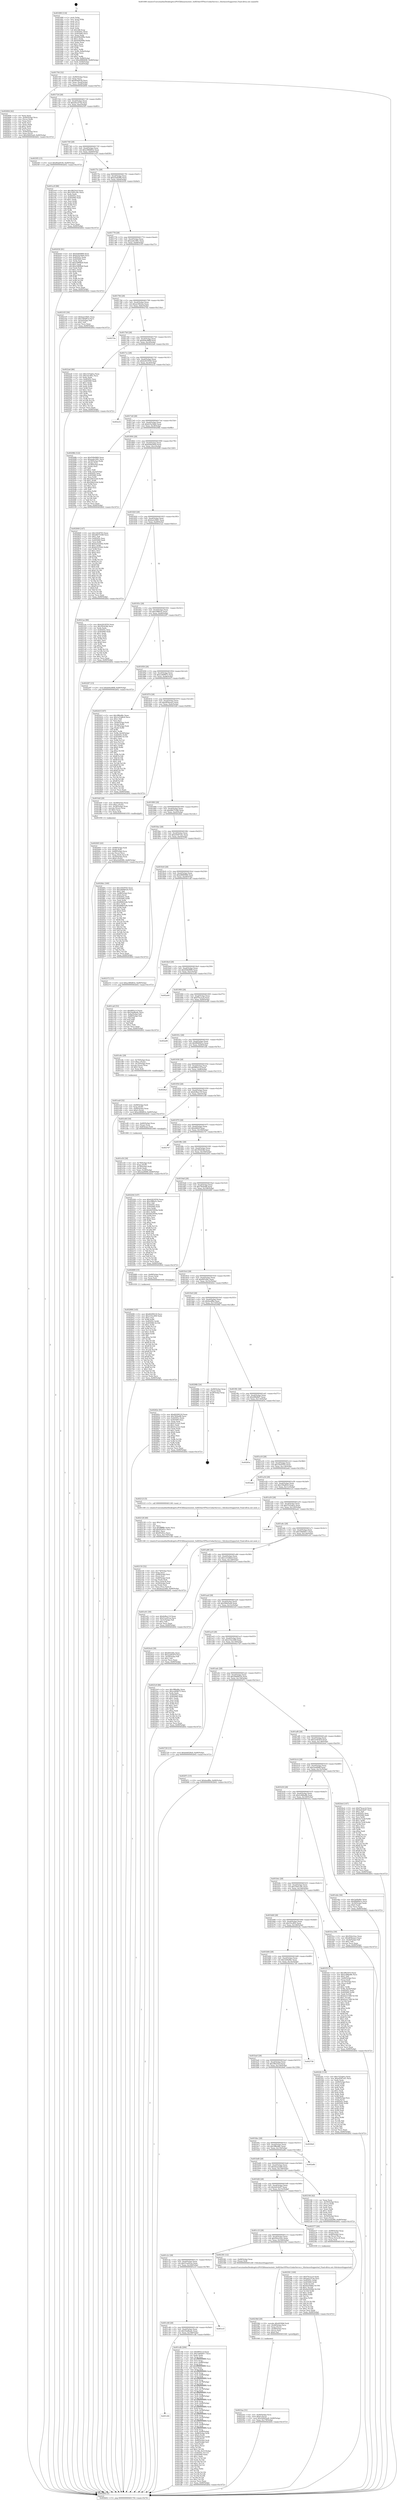 digraph "0x401690" {
  label = "0x401690 (/mnt/c/Users/mathe/Desktop/tcc/POCII/binaries/extr_SoftEtherVPNsrcCedarServer.c_SiIsAzureSupported_Final-ollvm.out::main(0))"
  labelloc = "t"
  node[shape=record]

  Entry [label="",width=0.3,height=0.3,shape=circle,fillcolor=black,style=filled]
  "0x401704" [label="{
     0x401704 [32]\l
     | [instrs]\l
     &nbsp;&nbsp;0x401704 \<+6\>: mov -0x90(%rbp),%eax\l
     &nbsp;&nbsp;0x40170a \<+2\>: mov %eax,%ecx\l
     &nbsp;&nbsp;0x40170c \<+6\>: sub $0x90ab91f0,%ecx\l
     &nbsp;&nbsp;0x401712 \<+6\>: mov %eax,-0xa4(%rbp)\l
     &nbsp;&nbsp;0x401718 \<+6\>: mov %ecx,-0xa8(%rbp)\l
     &nbsp;&nbsp;0x40171e \<+6\>: je 0000000000402604 \<main+0xf74\>\l
  }"]
  "0x402604" [label="{
     0x402604 [42]\l
     | [instrs]\l
     &nbsp;&nbsp;0x402604 \<+2\>: xor %eax,%eax\l
     &nbsp;&nbsp;0x402606 \<+4\>: mov -0x40(%rbp),%rcx\l
     &nbsp;&nbsp;0x40260a \<+2\>: mov (%rcx),%edx\l
     &nbsp;&nbsp;0x40260c \<+2\>: mov %eax,%esi\l
     &nbsp;&nbsp;0x40260e \<+2\>: sub %edx,%esi\l
     &nbsp;&nbsp;0x402610 \<+2\>: mov %eax,%edx\l
     &nbsp;&nbsp;0x402612 \<+3\>: sub $0x1,%edx\l
     &nbsp;&nbsp;0x402615 \<+2\>: add %edx,%esi\l
     &nbsp;&nbsp;0x402617 \<+2\>: sub %esi,%eax\l
     &nbsp;&nbsp;0x402619 \<+4\>: mov -0x40(%rbp),%rcx\l
     &nbsp;&nbsp;0x40261d \<+2\>: mov %eax,(%rcx)\l
     &nbsp;&nbsp;0x40261f \<+10\>: movl $0x20645ea9,-0x90(%rbp)\l
     &nbsp;&nbsp;0x402629 \<+5\>: jmp 0000000000402b02 \<main+0x1472\>\l
  }"]
  "0x401724" [label="{
     0x401724 [28]\l
     | [instrs]\l
     &nbsp;&nbsp;0x401724 \<+5\>: jmp 0000000000401729 \<main+0x99\>\l
     &nbsp;&nbsp;0x401729 \<+6\>: mov -0xa4(%rbp),%eax\l
     &nbsp;&nbsp;0x40172f \<+5\>: sub $0xa0a1d7ab,%eax\l
     &nbsp;&nbsp;0x401734 \<+6\>: mov %eax,-0xac(%rbp)\l
     &nbsp;&nbsp;0x40173a \<+6\>: je 00000000004025f5 \<main+0xf65\>\l
  }"]
  Exit [label="",width=0.3,height=0.3,shape=circle,fillcolor=black,style=filled,peripheries=2]
  "0x4025f5" [label="{
     0x4025f5 [15]\l
     | [instrs]\l
     &nbsp;&nbsp;0x4025f5 \<+10\>: movl $0x90ab91f0,-0x90(%rbp)\l
     &nbsp;&nbsp;0x4025ff \<+5\>: jmp 0000000000402b02 \<main+0x1472\>\l
  }"]
  "0x401740" [label="{
     0x401740 [28]\l
     | [instrs]\l
     &nbsp;&nbsp;0x401740 \<+5\>: jmp 0000000000401745 \<main+0xb5\>\l
     &nbsp;&nbsp;0x401745 \<+6\>: mov -0xa4(%rbp),%eax\l
     &nbsp;&nbsp;0x40174b \<+5\>: sub $0xa389d832,%eax\l
     &nbsp;&nbsp;0x401750 \<+6\>: mov %eax,-0xb0(%rbp)\l
     &nbsp;&nbsp;0x401756 \<+6\>: je 0000000000401ec9 \<main+0x839\>\l
  }"]
  "0x402698" [label="{
     0x402698 [145]\l
     | [instrs]\l
     &nbsp;&nbsp;0x402698 \<+5\>: mov $0x60299218,%ecx\l
     &nbsp;&nbsp;0x40269d \<+5\>: mov $0x233ec408,%edx\l
     &nbsp;&nbsp;0x4026a2 \<+3\>: mov $0x1,%sil\l
     &nbsp;&nbsp;0x4026a5 \<+3\>: xor %r8d,%r8d\l
     &nbsp;&nbsp;0x4026a8 \<+8\>: mov 0x40505c,%r9d\l
     &nbsp;&nbsp;0x4026b0 \<+8\>: mov 0x405060,%r10d\l
     &nbsp;&nbsp;0x4026b8 \<+4\>: sub $0x1,%r8d\l
     &nbsp;&nbsp;0x4026bc \<+3\>: mov %r9d,%r11d\l
     &nbsp;&nbsp;0x4026bf \<+3\>: add %r8d,%r11d\l
     &nbsp;&nbsp;0x4026c2 \<+4\>: imul %r11d,%r9d\l
     &nbsp;&nbsp;0x4026c6 \<+4\>: and $0x1,%r9d\l
     &nbsp;&nbsp;0x4026ca \<+4\>: cmp $0x0,%r9d\l
     &nbsp;&nbsp;0x4026ce \<+3\>: sete %bl\l
     &nbsp;&nbsp;0x4026d1 \<+4\>: cmp $0xa,%r10d\l
     &nbsp;&nbsp;0x4026d5 \<+4\>: setl %r14b\l
     &nbsp;&nbsp;0x4026d9 \<+3\>: mov %bl,%r15b\l
     &nbsp;&nbsp;0x4026dc \<+4\>: xor $0xff,%r15b\l
     &nbsp;&nbsp;0x4026e0 \<+3\>: mov %r14b,%r12b\l
     &nbsp;&nbsp;0x4026e3 \<+4\>: xor $0xff,%r12b\l
     &nbsp;&nbsp;0x4026e7 \<+4\>: xor $0x1,%sil\l
     &nbsp;&nbsp;0x4026eb \<+3\>: mov %r15b,%r13b\l
     &nbsp;&nbsp;0x4026ee \<+4\>: and $0xff,%r13b\l
     &nbsp;&nbsp;0x4026f2 \<+3\>: and %sil,%bl\l
     &nbsp;&nbsp;0x4026f5 \<+3\>: mov %r12b,%al\l
     &nbsp;&nbsp;0x4026f8 \<+2\>: and $0xff,%al\l
     &nbsp;&nbsp;0x4026fa \<+3\>: and %sil,%r14b\l
     &nbsp;&nbsp;0x4026fd \<+3\>: or %bl,%r13b\l
     &nbsp;&nbsp;0x402700 \<+3\>: or %r14b,%al\l
     &nbsp;&nbsp;0x402703 \<+3\>: xor %al,%r13b\l
     &nbsp;&nbsp;0x402706 \<+3\>: or %r12b,%r15b\l
     &nbsp;&nbsp;0x402709 \<+4\>: xor $0xff,%r15b\l
     &nbsp;&nbsp;0x40270d \<+4\>: or $0x1,%sil\l
     &nbsp;&nbsp;0x402711 \<+3\>: and %sil,%r15b\l
     &nbsp;&nbsp;0x402714 \<+3\>: or %r15b,%r13b\l
     &nbsp;&nbsp;0x402717 \<+4\>: test $0x1,%r13b\l
     &nbsp;&nbsp;0x40271b \<+3\>: cmovne %edx,%ecx\l
     &nbsp;&nbsp;0x40271e \<+6\>: mov %ecx,-0x90(%rbp)\l
     &nbsp;&nbsp;0x402724 \<+5\>: jmp 0000000000402b02 \<main+0x1472\>\l
  }"]
  "0x401ec9" [label="{
     0x401ec9 [86]\l
     | [instrs]\l
     &nbsp;&nbsp;0x401ec9 \<+5\>: mov $0x3f62541f,%eax\l
     &nbsp;&nbsp;0x401ece \<+5\>: mov $0x3365c29c,%ecx\l
     &nbsp;&nbsp;0x401ed3 \<+2\>: xor %edx,%edx\l
     &nbsp;&nbsp;0x401ed5 \<+7\>: mov 0x40505c,%esi\l
     &nbsp;&nbsp;0x401edc \<+7\>: mov 0x405060,%edi\l
     &nbsp;&nbsp;0x401ee3 \<+3\>: sub $0x1,%edx\l
     &nbsp;&nbsp;0x401ee6 \<+3\>: mov %esi,%r8d\l
     &nbsp;&nbsp;0x401ee9 \<+3\>: add %edx,%r8d\l
     &nbsp;&nbsp;0x401eec \<+4\>: imul %r8d,%esi\l
     &nbsp;&nbsp;0x401ef0 \<+3\>: and $0x1,%esi\l
     &nbsp;&nbsp;0x401ef3 \<+3\>: cmp $0x0,%esi\l
     &nbsp;&nbsp;0x401ef6 \<+4\>: sete %r9b\l
     &nbsp;&nbsp;0x401efa \<+3\>: cmp $0xa,%edi\l
     &nbsp;&nbsp;0x401efd \<+4\>: setl %r10b\l
     &nbsp;&nbsp;0x401f01 \<+3\>: mov %r9b,%r11b\l
     &nbsp;&nbsp;0x401f04 \<+3\>: and %r10b,%r11b\l
     &nbsp;&nbsp;0x401f07 \<+3\>: xor %r10b,%r9b\l
     &nbsp;&nbsp;0x401f0a \<+3\>: or %r9b,%r11b\l
     &nbsp;&nbsp;0x401f0d \<+4\>: test $0x1,%r11b\l
     &nbsp;&nbsp;0x401f11 \<+3\>: cmovne %ecx,%eax\l
     &nbsp;&nbsp;0x401f14 \<+6\>: mov %eax,-0x90(%rbp)\l
     &nbsp;&nbsp;0x401f1a \<+5\>: jmp 0000000000402b02 \<main+0x1472\>\l
  }"]
  "0x40175c" [label="{
     0x40175c [28]\l
     | [instrs]\l
     &nbsp;&nbsp;0x40175c \<+5\>: jmp 0000000000401761 \<main+0xd1\>\l
     &nbsp;&nbsp;0x401761 \<+6\>: mov -0xa4(%rbp),%eax\l
     &nbsp;&nbsp;0x401767 \<+5\>: sub $0xa5e829f0,%eax\l
     &nbsp;&nbsp;0x40176c \<+6\>: mov %eax,-0xb4(%rbp)\l
     &nbsp;&nbsp;0x401772 \<+6\>: je 0000000000402030 \<main+0x9a0\>\l
  }"]
  "0x402591" [label="{
     0x402591 [100]\l
     | [instrs]\l
     &nbsp;&nbsp;0x402591 \<+5\>: mov $0xf7bcacc0,%edx\l
     &nbsp;&nbsp;0x402596 \<+5\>: mov $0xa0a1d7ab,%esi\l
     &nbsp;&nbsp;0x40259b \<+8\>: mov 0x40505c,%r8d\l
     &nbsp;&nbsp;0x4025a3 \<+8\>: mov 0x405060,%r9d\l
     &nbsp;&nbsp;0x4025ab \<+3\>: mov %r8d,%r10d\l
     &nbsp;&nbsp;0x4025ae \<+7\>: sub $0xfed309bb,%r10d\l
     &nbsp;&nbsp;0x4025b5 \<+4\>: sub $0x1,%r10d\l
     &nbsp;&nbsp;0x4025b9 \<+7\>: add $0xfed309bb,%r10d\l
     &nbsp;&nbsp;0x4025c0 \<+4\>: imul %r10d,%r8d\l
     &nbsp;&nbsp;0x4025c4 \<+4\>: and $0x1,%r8d\l
     &nbsp;&nbsp;0x4025c8 \<+4\>: cmp $0x0,%r8d\l
     &nbsp;&nbsp;0x4025cc \<+4\>: sete %r11b\l
     &nbsp;&nbsp;0x4025d0 \<+4\>: cmp $0xa,%r9d\l
     &nbsp;&nbsp;0x4025d4 \<+3\>: setl %bl\l
     &nbsp;&nbsp;0x4025d7 \<+3\>: mov %r11b,%r14b\l
     &nbsp;&nbsp;0x4025da \<+3\>: and %bl,%r14b\l
     &nbsp;&nbsp;0x4025dd \<+3\>: xor %bl,%r11b\l
     &nbsp;&nbsp;0x4025e0 \<+3\>: or %r11b,%r14b\l
     &nbsp;&nbsp;0x4025e3 \<+4\>: test $0x1,%r14b\l
     &nbsp;&nbsp;0x4025e7 \<+3\>: cmovne %esi,%edx\l
     &nbsp;&nbsp;0x4025ea \<+6\>: mov %edx,-0x90(%rbp)\l
     &nbsp;&nbsp;0x4025f0 \<+5\>: jmp 0000000000402b02 \<main+0x1472\>\l
  }"]
  "0x402030" [label="{
     0x402030 [91]\l
     | [instrs]\l
     &nbsp;&nbsp;0x402030 \<+5\>: mov $0xf20b0869,%eax\l
     &nbsp;&nbsp;0x402035 \<+5\>: mov $0xb35e3bb0,%ecx\l
     &nbsp;&nbsp;0x40203a \<+7\>: mov 0x40505c,%edx\l
     &nbsp;&nbsp;0x402041 \<+7\>: mov 0x405060,%esi\l
     &nbsp;&nbsp;0x402048 \<+2\>: mov %edx,%edi\l
     &nbsp;&nbsp;0x40204a \<+6\>: sub $0xe5969fa9,%edi\l
     &nbsp;&nbsp;0x402050 \<+3\>: sub $0x1,%edi\l
     &nbsp;&nbsp;0x402053 \<+6\>: add $0xe5969fa9,%edi\l
     &nbsp;&nbsp;0x402059 \<+3\>: imul %edi,%edx\l
     &nbsp;&nbsp;0x40205c \<+3\>: and $0x1,%edx\l
     &nbsp;&nbsp;0x40205f \<+3\>: cmp $0x0,%edx\l
     &nbsp;&nbsp;0x402062 \<+4\>: sete %r8b\l
     &nbsp;&nbsp;0x402066 \<+3\>: cmp $0xa,%esi\l
     &nbsp;&nbsp;0x402069 \<+4\>: setl %r9b\l
     &nbsp;&nbsp;0x40206d \<+3\>: mov %r8b,%r10b\l
     &nbsp;&nbsp;0x402070 \<+3\>: and %r9b,%r10b\l
     &nbsp;&nbsp;0x402073 \<+3\>: xor %r9b,%r8b\l
     &nbsp;&nbsp;0x402076 \<+3\>: or %r8b,%r10b\l
     &nbsp;&nbsp;0x402079 \<+4\>: test $0x1,%r10b\l
     &nbsp;&nbsp;0x40207d \<+3\>: cmovne %ecx,%eax\l
     &nbsp;&nbsp;0x402080 \<+6\>: mov %eax,-0x90(%rbp)\l
     &nbsp;&nbsp;0x402086 \<+5\>: jmp 0000000000402b02 \<main+0x1472\>\l
  }"]
  "0x401778" [label="{
     0x401778 [28]\l
     | [instrs]\l
     &nbsp;&nbsp;0x401778 \<+5\>: jmp 000000000040177d \<main+0xed\>\l
     &nbsp;&nbsp;0x40177d \<+6\>: mov -0xa4(%rbp),%eax\l
     &nbsp;&nbsp;0x401783 \<+5\>: sub $0xaade1681,%eax\l
     &nbsp;&nbsp;0x401788 \<+6\>: mov %eax,-0xb8(%rbp)\l
     &nbsp;&nbsp;0x40178e \<+6\>: je 0000000000402105 \<main+0xa75\>\l
  }"]
  "0x4023aa" [label="{
     0x4023aa [31]\l
     | [instrs]\l
     &nbsp;&nbsp;0x4023aa \<+4\>: mov -0x40(%rbp),%rcx\l
     &nbsp;&nbsp;0x4023ae \<+6\>: movl $0x0,(%rcx)\l
     &nbsp;&nbsp;0x4023b4 \<+10\>: movl $0x20645ea9,-0x90(%rbp)\l
     &nbsp;&nbsp;0x4023be \<+6\>: mov %eax,-0x178(%rbp)\l
     &nbsp;&nbsp;0x4023c4 \<+5\>: jmp 0000000000402b02 \<main+0x1472\>\l
  }"]
  "0x402105" [label="{
     0x402105 [30]\l
     | [instrs]\l
     &nbsp;&nbsp;0x402105 \<+5\>: mov $0xba2c09d1,%eax\l
     &nbsp;&nbsp;0x40210a \<+5\>: mov $0x109a8f1d,%ecx\l
     &nbsp;&nbsp;0x40210f \<+3\>: mov -0x2a(%rbp),%dl\l
     &nbsp;&nbsp;0x402112 \<+3\>: test $0x1,%dl\l
     &nbsp;&nbsp;0x402115 \<+3\>: cmovne %ecx,%eax\l
     &nbsp;&nbsp;0x402118 \<+6\>: mov %eax,-0x90(%rbp)\l
     &nbsp;&nbsp;0x40211e \<+5\>: jmp 0000000000402b02 \<main+0x1472\>\l
  }"]
  "0x401794" [label="{
     0x401794 [28]\l
     | [instrs]\l
     &nbsp;&nbsp;0x401794 \<+5\>: jmp 0000000000401799 \<main+0x109\>\l
     &nbsp;&nbsp;0x401799 \<+6\>: mov -0xa4(%rbp),%eax\l
     &nbsp;&nbsp;0x40179f \<+5\>: sub $0xae30b3ae,%eax\l
     &nbsp;&nbsp;0x4017a4 \<+6\>: mov %eax,-0xbc(%rbp)\l
     &nbsp;&nbsp;0x4017aa \<+6\>: je 00000000004027da \<main+0x114a\>\l
  }"]
  "0x40238d" [label="{
     0x40238d [29]\l
     | [instrs]\l
     &nbsp;&nbsp;0x40238d \<+10\>: movabs $0x4030b6,%rdi\l
     &nbsp;&nbsp;0x402397 \<+4\>: mov -0x48(%rbp),%rcx\l
     &nbsp;&nbsp;0x40239b \<+2\>: mov %eax,(%rcx)\l
     &nbsp;&nbsp;0x40239d \<+4\>: mov -0x48(%rbp),%rcx\l
     &nbsp;&nbsp;0x4023a1 \<+2\>: mov (%rcx),%esi\l
     &nbsp;&nbsp;0x4023a3 \<+2\>: mov $0x0,%al\l
     &nbsp;&nbsp;0x4023a5 \<+5\>: call 0000000000401040 \<printf@plt\>\l
     | [calls]\l
     &nbsp;&nbsp;0x401040 \{1\} (unknown)\l
  }"]
  "0x4027da" [label="{
     0x4027da\l
  }", style=dashed]
  "0x4017b0" [label="{
     0x4017b0 [28]\l
     | [instrs]\l
     &nbsp;&nbsp;0x4017b0 \<+5\>: jmp 00000000004017b5 \<main+0x125\>\l
     &nbsp;&nbsp;0x4017b5 \<+6\>: mov -0xa4(%rbp),%eax\l
     &nbsp;&nbsp;0x4017bb \<+5\>: sub $0xb04c869f,%eax\l
     &nbsp;&nbsp;0x4017c0 \<+6\>: mov %eax,-0xc0(%rbp)\l
     &nbsp;&nbsp;0x4017c6 \<+6\>: je 00000000004022a6 \<main+0xc16\>\l
  }"]
  "0x402150" [label="{
     0x402150 [52]\l
     | [instrs]\l
     &nbsp;&nbsp;0x402150 \<+6\>: mov -0x174(%rbp),%ecx\l
     &nbsp;&nbsp;0x402156 \<+3\>: imul %eax,%ecx\l
     &nbsp;&nbsp;0x402159 \<+4\>: mov -0x68(%rbp),%rsi\l
     &nbsp;&nbsp;0x40215d \<+3\>: mov (%rsi),%rsi\l
     &nbsp;&nbsp;0x402160 \<+4\>: mov -0x60(%rbp),%rdi\l
     &nbsp;&nbsp;0x402164 \<+3\>: movslq (%rdi),%rdi\l
     &nbsp;&nbsp;0x402167 \<+4\>: mov (%rsi,%rdi,8),%rsi\l
     &nbsp;&nbsp;0x40216b \<+4\>: mov -0x50(%rbp),%rdi\l
     &nbsp;&nbsp;0x40216f \<+3\>: movslq (%rdi),%rdi\l
     &nbsp;&nbsp;0x402172 \<+3\>: mov %ecx,(%rsi,%rdi,4)\l
     &nbsp;&nbsp;0x402175 \<+10\>: movl $0x4ea2cb60,-0x90(%rbp)\l
     &nbsp;&nbsp;0x40217f \<+5\>: jmp 0000000000402b02 \<main+0x1472\>\l
  }"]
  "0x4022a6" [label="{
     0x4022a6 [86]\l
     | [instrs]\l
     &nbsp;&nbsp;0x4022a6 \<+5\>: mov $0x1525a6ca,%eax\l
     &nbsp;&nbsp;0x4022ab \<+5\>: mov $0x33ccff3c,%ecx\l
     &nbsp;&nbsp;0x4022b0 \<+2\>: xor %edx,%edx\l
     &nbsp;&nbsp;0x4022b2 \<+7\>: mov 0x40505c,%esi\l
     &nbsp;&nbsp;0x4022b9 \<+7\>: mov 0x405060,%edi\l
     &nbsp;&nbsp;0x4022c0 \<+3\>: sub $0x1,%edx\l
     &nbsp;&nbsp;0x4022c3 \<+3\>: mov %esi,%r8d\l
     &nbsp;&nbsp;0x4022c6 \<+3\>: add %edx,%r8d\l
     &nbsp;&nbsp;0x4022c9 \<+4\>: imul %r8d,%esi\l
     &nbsp;&nbsp;0x4022cd \<+3\>: and $0x1,%esi\l
     &nbsp;&nbsp;0x4022d0 \<+3\>: cmp $0x0,%esi\l
     &nbsp;&nbsp;0x4022d3 \<+4\>: sete %r9b\l
     &nbsp;&nbsp;0x4022d7 \<+3\>: cmp $0xa,%edi\l
     &nbsp;&nbsp;0x4022da \<+4\>: setl %r10b\l
     &nbsp;&nbsp;0x4022de \<+3\>: mov %r9b,%r11b\l
     &nbsp;&nbsp;0x4022e1 \<+3\>: and %r10b,%r11b\l
     &nbsp;&nbsp;0x4022e4 \<+3\>: xor %r10b,%r9b\l
     &nbsp;&nbsp;0x4022e7 \<+3\>: or %r9b,%r11b\l
     &nbsp;&nbsp;0x4022ea \<+4\>: test $0x1,%r11b\l
     &nbsp;&nbsp;0x4022ee \<+3\>: cmovne %ecx,%eax\l
     &nbsp;&nbsp;0x4022f1 \<+6\>: mov %eax,-0x90(%rbp)\l
     &nbsp;&nbsp;0x4022f7 \<+5\>: jmp 0000000000402b02 \<main+0x1472\>\l
  }"]
  "0x4017cc" [label="{
     0x4017cc [28]\l
     | [instrs]\l
     &nbsp;&nbsp;0x4017cc \<+5\>: jmp 00000000004017d1 \<main+0x141\>\l
     &nbsp;&nbsp;0x4017d1 \<+6\>: mov -0xa4(%rbp),%eax\l
     &nbsp;&nbsp;0x4017d7 \<+5\>: sub $0xb2919550,%eax\l
     &nbsp;&nbsp;0x4017dc \<+6\>: mov %eax,-0xc4(%rbp)\l
     &nbsp;&nbsp;0x4017e2 \<+6\>: je 0000000000402a32 \<main+0x13a2\>\l
  }"]
  "0x402128" [label="{
     0x402128 [40]\l
     | [instrs]\l
     &nbsp;&nbsp;0x402128 \<+5\>: mov $0x2,%ecx\l
     &nbsp;&nbsp;0x40212d \<+1\>: cltd\l
     &nbsp;&nbsp;0x40212e \<+2\>: idiv %ecx\l
     &nbsp;&nbsp;0x402130 \<+6\>: imul $0xfffffffe,%edx,%ecx\l
     &nbsp;&nbsp;0x402136 \<+6\>: add $0xf45d5cc,%ecx\l
     &nbsp;&nbsp;0x40213c \<+3\>: add $0x1,%ecx\l
     &nbsp;&nbsp;0x40213f \<+6\>: sub $0xf45d5cc,%ecx\l
     &nbsp;&nbsp;0x402145 \<+6\>: mov %ecx,-0x174(%rbp)\l
     &nbsp;&nbsp;0x40214b \<+5\>: call 0000000000401160 \<next_i\>\l
     | [calls]\l
     &nbsp;&nbsp;0x401160 \{1\} (/mnt/c/Users/mathe/Desktop/tcc/POCII/binaries/extr_SoftEtherVPNsrcCedarServer.c_SiIsAzureSupported_Final-ollvm.out::next_i)\l
  }"]
  "0x402a32" [label="{
     0x402a32\l
  }", style=dashed]
  "0x4017e8" [label="{
     0x4017e8 [28]\l
     | [instrs]\l
     &nbsp;&nbsp;0x4017e8 \<+5\>: jmp 00000000004017ed \<main+0x15d\>\l
     &nbsp;&nbsp;0x4017ed \<+6\>: mov -0xa4(%rbp),%eax\l
     &nbsp;&nbsp;0x4017f3 \<+5\>: sub $0xb35e3bb0,%eax\l
     &nbsp;&nbsp;0x4017f8 \<+6\>: mov %eax,-0xc8(%rbp)\l
     &nbsp;&nbsp;0x4017fe \<+6\>: je 000000000040208b \<main+0x9fb\>\l
  }"]
  "0x402005" [label="{
     0x402005 [43]\l
     | [instrs]\l
     &nbsp;&nbsp;0x402005 \<+4\>: mov -0x68(%rbp),%rdi\l
     &nbsp;&nbsp;0x402009 \<+3\>: mov (%rdi),%rdi\l
     &nbsp;&nbsp;0x40200c \<+4\>: mov -0x60(%rbp),%rcx\l
     &nbsp;&nbsp;0x402010 \<+3\>: movslq (%rcx),%rcx\l
     &nbsp;&nbsp;0x402013 \<+4\>: mov %rax,(%rdi,%rcx,8)\l
     &nbsp;&nbsp;0x402017 \<+4\>: mov -0x50(%rbp),%rax\l
     &nbsp;&nbsp;0x40201b \<+6\>: movl $0x0,(%rax)\l
     &nbsp;&nbsp;0x402021 \<+10\>: movl $0xa5e829f0,-0x90(%rbp)\l
     &nbsp;&nbsp;0x40202b \<+5\>: jmp 0000000000402b02 \<main+0x1472\>\l
  }"]
  "0x40208b" [label="{
     0x40208b [122]\l
     | [instrs]\l
     &nbsp;&nbsp;0x40208b \<+5\>: mov $0xf20b0869,%eax\l
     &nbsp;&nbsp;0x402090 \<+5\>: mov $0xaade1681,%ecx\l
     &nbsp;&nbsp;0x402095 \<+4\>: mov -0x50(%rbp),%rdx\l
     &nbsp;&nbsp;0x402099 \<+2\>: mov (%rdx),%esi\l
     &nbsp;&nbsp;0x40209b \<+4\>: mov -0x58(%rbp),%rdx\l
     &nbsp;&nbsp;0x40209f \<+2\>: cmp (%rdx),%esi\l
     &nbsp;&nbsp;0x4020a1 \<+4\>: setl %dil\l
     &nbsp;&nbsp;0x4020a5 \<+4\>: and $0x1,%dil\l
     &nbsp;&nbsp;0x4020a9 \<+4\>: mov %dil,-0x2a(%rbp)\l
     &nbsp;&nbsp;0x4020ad \<+7\>: mov 0x40505c,%esi\l
     &nbsp;&nbsp;0x4020b4 \<+8\>: mov 0x405060,%r8d\l
     &nbsp;&nbsp;0x4020bc \<+3\>: mov %esi,%r9d\l
     &nbsp;&nbsp;0x4020bf \<+7\>: add $0x294e5cb4,%r9d\l
     &nbsp;&nbsp;0x4020c6 \<+4\>: sub $0x1,%r9d\l
     &nbsp;&nbsp;0x4020ca \<+7\>: sub $0x294e5cb4,%r9d\l
     &nbsp;&nbsp;0x4020d1 \<+4\>: imul %r9d,%esi\l
     &nbsp;&nbsp;0x4020d5 \<+3\>: and $0x1,%esi\l
     &nbsp;&nbsp;0x4020d8 \<+3\>: cmp $0x0,%esi\l
     &nbsp;&nbsp;0x4020db \<+4\>: sete %dil\l
     &nbsp;&nbsp;0x4020df \<+4\>: cmp $0xa,%r8d\l
     &nbsp;&nbsp;0x4020e3 \<+4\>: setl %r10b\l
     &nbsp;&nbsp;0x4020e7 \<+3\>: mov %dil,%r11b\l
     &nbsp;&nbsp;0x4020ea \<+3\>: and %r10b,%r11b\l
     &nbsp;&nbsp;0x4020ed \<+3\>: xor %r10b,%dil\l
     &nbsp;&nbsp;0x4020f0 \<+3\>: or %dil,%r11b\l
     &nbsp;&nbsp;0x4020f3 \<+4\>: test $0x1,%r11b\l
     &nbsp;&nbsp;0x4020f7 \<+3\>: cmovne %ecx,%eax\l
     &nbsp;&nbsp;0x4020fa \<+6\>: mov %eax,-0x90(%rbp)\l
     &nbsp;&nbsp;0x402100 \<+5\>: jmp 0000000000402b02 \<main+0x1472\>\l
  }"]
  "0x401804" [label="{
     0x401804 [28]\l
     | [instrs]\l
     &nbsp;&nbsp;0x401804 \<+5\>: jmp 0000000000401809 \<main+0x179\>\l
     &nbsp;&nbsp;0x401809 \<+6\>: mov -0xa4(%rbp),%eax\l
     &nbsp;&nbsp;0x40180f \<+5\>: sub $0xb44028e9,%eax\l
     &nbsp;&nbsp;0x401814 \<+6\>: mov %eax,-0xcc(%rbp)\l
     &nbsp;&nbsp;0x40181a \<+6\>: je 0000000000402849 \<main+0x11b9\>\l
  }"]
  "0x401ea9" [label="{
     0x401ea9 [32]\l
     | [instrs]\l
     &nbsp;&nbsp;0x401ea9 \<+4\>: mov -0x68(%rbp),%rdi\l
     &nbsp;&nbsp;0x401ead \<+3\>: mov %rax,(%rdi)\l
     &nbsp;&nbsp;0x401eb0 \<+4\>: mov -0x60(%rbp),%rax\l
     &nbsp;&nbsp;0x401eb4 \<+6\>: movl $0x0,(%rax)\l
     &nbsp;&nbsp;0x401eba \<+10\>: movl $0xa389d832,-0x90(%rbp)\l
     &nbsp;&nbsp;0x401ec4 \<+5\>: jmp 0000000000402b02 \<main+0x1472\>\l
  }"]
  "0x402849" [label="{
     0x402849 [147]\l
     | [instrs]\l
     &nbsp;&nbsp;0x402849 \<+5\>: mov $0x1043f763,%eax\l
     &nbsp;&nbsp;0x40284e \<+5\>: mov $0xd6475348,%ecx\l
     &nbsp;&nbsp;0x402853 \<+2\>: mov $0x1,%dl\l
     &nbsp;&nbsp;0x402855 \<+7\>: mov 0x40505c,%esi\l
     &nbsp;&nbsp;0x40285c \<+7\>: mov 0x405060,%edi\l
     &nbsp;&nbsp;0x402863 \<+3\>: mov %esi,%r8d\l
     &nbsp;&nbsp;0x402866 \<+7\>: add $0xb2525042,%r8d\l
     &nbsp;&nbsp;0x40286d \<+4\>: sub $0x1,%r8d\l
     &nbsp;&nbsp;0x402871 \<+7\>: sub $0xb2525042,%r8d\l
     &nbsp;&nbsp;0x402878 \<+4\>: imul %r8d,%esi\l
     &nbsp;&nbsp;0x40287c \<+3\>: and $0x1,%esi\l
     &nbsp;&nbsp;0x40287f \<+3\>: cmp $0x0,%esi\l
     &nbsp;&nbsp;0x402882 \<+4\>: sete %r9b\l
     &nbsp;&nbsp;0x402886 \<+3\>: cmp $0xa,%edi\l
     &nbsp;&nbsp;0x402889 \<+4\>: setl %r10b\l
     &nbsp;&nbsp;0x40288d \<+3\>: mov %r9b,%r11b\l
     &nbsp;&nbsp;0x402890 \<+4\>: xor $0xff,%r11b\l
     &nbsp;&nbsp;0x402894 \<+3\>: mov %r10b,%bl\l
     &nbsp;&nbsp;0x402897 \<+3\>: xor $0xff,%bl\l
     &nbsp;&nbsp;0x40289a \<+3\>: xor $0x0,%dl\l
     &nbsp;&nbsp;0x40289d \<+3\>: mov %r11b,%r14b\l
     &nbsp;&nbsp;0x4028a0 \<+4\>: and $0x0,%r14b\l
     &nbsp;&nbsp;0x4028a4 \<+3\>: and %dl,%r9b\l
     &nbsp;&nbsp;0x4028a7 \<+3\>: mov %bl,%r15b\l
     &nbsp;&nbsp;0x4028aa \<+4\>: and $0x0,%r15b\l
     &nbsp;&nbsp;0x4028ae \<+3\>: and %dl,%r10b\l
     &nbsp;&nbsp;0x4028b1 \<+3\>: or %r9b,%r14b\l
     &nbsp;&nbsp;0x4028b4 \<+3\>: or %r10b,%r15b\l
     &nbsp;&nbsp;0x4028b7 \<+3\>: xor %r15b,%r14b\l
     &nbsp;&nbsp;0x4028ba \<+3\>: or %bl,%r11b\l
     &nbsp;&nbsp;0x4028bd \<+4\>: xor $0xff,%r11b\l
     &nbsp;&nbsp;0x4028c1 \<+3\>: or $0x0,%dl\l
     &nbsp;&nbsp;0x4028c4 \<+3\>: and %dl,%r11b\l
     &nbsp;&nbsp;0x4028c7 \<+3\>: or %r11b,%r14b\l
     &nbsp;&nbsp;0x4028ca \<+4\>: test $0x1,%r14b\l
     &nbsp;&nbsp;0x4028ce \<+3\>: cmovne %ecx,%eax\l
     &nbsp;&nbsp;0x4028d1 \<+6\>: mov %eax,-0x90(%rbp)\l
     &nbsp;&nbsp;0x4028d7 \<+5\>: jmp 0000000000402b02 \<main+0x1472\>\l
  }"]
  "0x401820" [label="{
     0x401820 [28]\l
     | [instrs]\l
     &nbsp;&nbsp;0x401820 \<+5\>: jmp 0000000000401825 \<main+0x195\>\l
     &nbsp;&nbsp;0x401825 \<+6\>: mov -0xa4(%rbp),%eax\l
     &nbsp;&nbsp;0x40182b \<+5\>: sub $0xba2c09d1,%eax\l
     &nbsp;&nbsp;0x401830 \<+6\>: mov %eax,-0xd0(%rbp)\l
     &nbsp;&nbsp;0x401836 \<+6\>: je 00000000004021ae \<main+0xb1e\>\l
  }"]
  "0x401e50" [label="{
     0x401e50 [30]\l
     | [instrs]\l
     &nbsp;&nbsp;0x401e50 \<+4\>: mov -0x78(%rbp),%rdi\l
     &nbsp;&nbsp;0x401e54 \<+2\>: mov %eax,(%rdi)\l
     &nbsp;&nbsp;0x401e56 \<+4\>: mov -0x78(%rbp),%rdi\l
     &nbsp;&nbsp;0x401e5a \<+2\>: mov (%rdi),%eax\l
     &nbsp;&nbsp;0x401e5c \<+3\>: mov %eax,-0x30(%rbp)\l
     &nbsp;&nbsp;0x401e5f \<+10\>: movl $0x2aef066f,-0x90(%rbp)\l
     &nbsp;&nbsp;0x401e69 \<+5\>: jmp 0000000000402b02 \<main+0x1472\>\l
  }"]
  "0x4021ae" [label="{
     0x4021ae [86]\l
     | [instrs]\l
     &nbsp;&nbsp;0x4021ae \<+5\>: mov $0xb2919550,%eax\l
     &nbsp;&nbsp;0x4021b3 \<+5\>: mov $0x393d34b,%ecx\l
     &nbsp;&nbsp;0x4021b8 \<+2\>: xor %edx,%edx\l
     &nbsp;&nbsp;0x4021ba \<+7\>: mov 0x40505c,%esi\l
     &nbsp;&nbsp;0x4021c1 \<+7\>: mov 0x405060,%edi\l
     &nbsp;&nbsp;0x4021c8 \<+3\>: sub $0x1,%edx\l
     &nbsp;&nbsp;0x4021cb \<+3\>: mov %esi,%r8d\l
     &nbsp;&nbsp;0x4021ce \<+3\>: add %edx,%r8d\l
     &nbsp;&nbsp;0x4021d1 \<+4\>: imul %r8d,%esi\l
     &nbsp;&nbsp;0x4021d5 \<+3\>: and $0x1,%esi\l
     &nbsp;&nbsp;0x4021d8 \<+3\>: cmp $0x0,%esi\l
     &nbsp;&nbsp;0x4021db \<+4\>: sete %r9b\l
     &nbsp;&nbsp;0x4021df \<+3\>: cmp $0xa,%edi\l
     &nbsp;&nbsp;0x4021e2 \<+4\>: setl %r10b\l
     &nbsp;&nbsp;0x4021e6 \<+3\>: mov %r9b,%r11b\l
     &nbsp;&nbsp;0x4021e9 \<+3\>: and %r10b,%r11b\l
     &nbsp;&nbsp;0x4021ec \<+3\>: xor %r10b,%r9b\l
     &nbsp;&nbsp;0x4021ef \<+3\>: or %r9b,%r11b\l
     &nbsp;&nbsp;0x4021f2 \<+4\>: test $0x1,%r11b\l
     &nbsp;&nbsp;0x4021f6 \<+3\>: cmovne %ecx,%eax\l
     &nbsp;&nbsp;0x4021f9 \<+6\>: mov %eax,-0x90(%rbp)\l
     &nbsp;&nbsp;0x4021ff \<+5\>: jmp 0000000000402b02 \<main+0x1472\>\l
  }"]
  "0x40183c" [label="{
     0x40183c [28]\l
     | [instrs]\l
     &nbsp;&nbsp;0x40183c \<+5\>: jmp 0000000000401841 \<main+0x1b1\>\l
     &nbsp;&nbsp;0x401841 \<+6\>: mov -0xa4(%rbp),%eax\l
     &nbsp;&nbsp;0x401847 \<+5\>: sub $0xc0ff0e5c,%eax\l
     &nbsp;&nbsp;0x40184c \<+6\>: mov %eax,-0xd4(%rbp)\l
     &nbsp;&nbsp;0x401852 \<+6\>: je 0000000000402297 \<main+0xc07\>\l
  }"]
  "0x401c64" [label="{
     0x401c64\l
  }", style=dashed]
  "0x402297" [label="{
     0x402297 [15]\l
     | [instrs]\l
     &nbsp;&nbsp;0x402297 \<+10\>: movl $0xb04c869f,-0x90(%rbp)\l
     &nbsp;&nbsp;0x4022a1 \<+5\>: jmp 0000000000402b02 \<main+0x1472\>\l
  }"]
  "0x401858" [label="{
     0x401858 [28]\l
     | [instrs]\l
     &nbsp;&nbsp;0x401858 \<+5\>: jmp 000000000040185d \<main+0x1cd\>\l
     &nbsp;&nbsp;0x40185d \<+6\>: mov -0xa4(%rbp),%eax\l
     &nbsp;&nbsp;0x401863 \<+5\>: sub $0xce469675,%eax\l
     &nbsp;&nbsp;0x401868 \<+6\>: mov %eax,-0xd8(%rbp)\l
     &nbsp;&nbsp;0x40186e \<+6\>: je 000000000040241f \<main+0xd8f\>\l
  }"]
  "0x401cdb" [label="{
     0x401cdb [294]\l
     | [instrs]\l
     &nbsp;&nbsp;0x401cdb \<+5\>: mov $0xf9f5e1cf,%eax\l
     &nbsp;&nbsp;0x401ce0 \<+5\>: mov $0x1b8d4917,%ecx\l
     &nbsp;&nbsp;0x401ce5 \<+2\>: xor %edx,%edx\l
     &nbsp;&nbsp;0x401ce7 \<+3\>: mov %rsp,%rsi\l
     &nbsp;&nbsp;0x401cea \<+4\>: add $0xfffffffffffffff0,%rsi\l
     &nbsp;&nbsp;0x401cee \<+3\>: mov %rsi,%rsp\l
     &nbsp;&nbsp;0x401cf1 \<+7\>: mov %rsi,-0x88(%rbp)\l
     &nbsp;&nbsp;0x401cf8 \<+3\>: mov %rsp,%rsi\l
     &nbsp;&nbsp;0x401cfb \<+4\>: add $0xfffffffffffffff0,%rsi\l
     &nbsp;&nbsp;0x401cff \<+3\>: mov %rsi,%rsp\l
     &nbsp;&nbsp;0x401d02 \<+3\>: mov %rsp,%rdi\l
     &nbsp;&nbsp;0x401d05 \<+4\>: add $0xfffffffffffffff0,%rdi\l
     &nbsp;&nbsp;0x401d09 \<+3\>: mov %rdi,%rsp\l
     &nbsp;&nbsp;0x401d0c \<+4\>: mov %rdi,-0x80(%rbp)\l
     &nbsp;&nbsp;0x401d10 \<+3\>: mov %rsp,%rdi\l
     &nbsp;&nbsp;0x401d13 \<+4\>: add $0xfffffffffffffff0,%rdi\l
     &nbsp;&nbsp;0x401d17 \<+3\>: mov %rdi,%rsp\l
     &nbsp;&nbsp;0x401d1a \<+4\>: mov %rdi,-0x78(%rbp)\l
     &nbsp;&nbsp;0x401d1e \<+3\>: mov %rsp,%rdi\l
     &nbsp;&nbsp;0x401d21 \<+4\>: add $0xfffffffffffffff0,%rdi\l
     &nbsp;&nbsp;0x401d25 \<+3\>: mov %rdi,%rsp\l
     &nbsp;&nbsp;0x401d28 \<+4\>: mov %rdi,-0x70(%rbp)\l
     &nbsp;&nbsp;0x401d2c \<+3\>: mov %rsp,%rdi\l
     &nbsp;&nbsp;0x401d2f \<+4\>: add $0xfffffffffffffff0,%rdi\l
     &nbsp;&nbsp;0x401d33 \<+3\>: mov %rdi,%rsp\l
     &nbsp;&nbsp;0x401d36 \<+4\>: mov %rdi,-0x68(%rbp)\l
     &nbsp;&nbsp;0x401d3a \<+3\>: mov %rsp,%rdi\l
     &nbsp;&nbsp;0x401d3d \<+4\>: add $0xfffffffffffffff0,%rdi\l
     &nbsp;&nbsp;0x401d41 \<+3\>: mov %rdi,%rsp\l
     &nbsp;&nbsp;0x401d44 \<+4\>: mov %rdi,-0x60(%rbp)\l
     &nbsp;&nbsp;0x401d48 \<+3\>: mov %rsp,%rdi\l
     &nbsp;&nbsp;0x401d4b \<+4\>: add $0xfffffffffffffff0,%rdi\l
     &nbsp;&nbsp;0x401d4f \<+3\>: mov %rdi,%rsp\l
     &nbsp;&nbsp;0x401d52 \<+4\>: mov %rdi,-0x58(%rbp)\l
     &nbsp;&nbsp;0x401d56 \<+3\>: mov %rsp,%rdi\l
     &nbsp;&nbsp;0x401d59 \<+4\>: add $0xfffffffffffffff0,%rdi\l
     &nbsp;&nbsp;0x401d5d \<+3\>: mov %rdi,%rsp\l
     &nbsp;&nbsp;0x401d60 \<+4\>: mov %rdi,-0x50(%rbp)\l
     &nbsp;&nbsp;0x401d64 \<+3\>: mov %rsp,%rdi\l
     &nbsp;&nbsp;0x401d67 \<+4\>: add $0xfffffffffffffff0,%rdi\l
     &nbsp;&nbsp;0x401d6b \<+3\>: mov %rdi,%rsp\l
     &nbsp;&nbsp;0x401d6e \<+4\>: mov %rdi,-0x48(%rbp)\l
     &nbsp;&nbsp;0x401d72 \<+3\>: mov %rsp,%rdi\l
     &nbsp;&nbsp;0x401d75 \<+4\>: add $0xfffffffffffffff0,%rdi\l
     &nbsp;&nbsp;0x401d79 \<+3\>: mov %rdi,%rsp\l
     &nbsp;&nbsp;0x401d7c \<+4\>: mov %rdi,-0x40(%rbp)\l
     &nbsp;&nbsp;0x401d80 \<+7\>: mov -0x88(%rbp),%rdi\l
     &nbsp;&nbsp;0x401d87 \<+6\>: movl $0x0,(%rdi)\l
     &nbsp;&nbsp;0x401d8d \<+7\>: mov -0x94(%rbp),%r8d\l
     &nbsp;&nbsp;0x401d94 \<+3\>: mov %r8d,(%rsi)\l
     &nbsp;&nbsp;0x401d97 \<+4\>: mov -0x80(%rbp),%rdi\l
     &nbsp;&nbsp;0x401d9b \<+7\>: mov -0xa0(%rbp),%r9\l
     &nbsp;&nbsp;0x401da2 \<+3\>: mov %r9,(%rdi)\l
     &nbsp;&nbsp;0x401da5 \<+3\>: cmpl $0x2,(%rsi)\l
     &nbsp;&nbsp;0x401da8 \<+4\>: setne %r10b\l
     &nbsp;&nbsp;0x401dac \<+4\>: and $0x1,%r10b\l
     &nbsp;&nbsp;0x401db0 \<+4\>: mov %r10b,-0x31(%rbp)\l
     &nbsp;&nbsp;0x401db4 \<+8\>: mov 0x40505c,%r11d\l
     &nbsp;&nbsp;0x401dbc \<+7\>: mov 0x405060,%ebx\l
     &nbsp;&nbsp;0x401dc3 \<+3\>: sub $0x1,%edx\l
     &nbsp;&nbsp;0x401dc6 \<+3\>: mov %r11d,%r14d\l
     &nbsp;&nbsp;0x401dc9 \<+3\>: add %edx,%r14d\l
     &nbsp;&nbsp;0x401dcc \<+4\>: imul %r14d,%r11d\l
     &nbsp;&nbsp;0x401dd0 \<+4\>: and $0x1,%r11d\l
     &nbsp;&nbsp;0x401dd4 \<+4\>: cmp $0x0,%r11d\l
     &nbsp;&nbsp;0x401dd8 \<+4\>: sete %r10b\l
     &nbsp;&nbsp;0x401ddc \<+3\>: cmp $0xa,%ebx\l
     &nbsp;&nbsp;0x401ddf \<+4\>: setl %r15b\l
     &nbsp;&nbsp;0x401de3 \<+3\>: mov %r10b,%r12b\l
     &nbsp;&nbsp;0x401de6 \<+3\>: and %r15b,%r12b\l
     &nbsp;&nbsp;0x401de9 \<+3\>: xor %r15b,%r10b\l
     &nbsp;&nbsp;0x401dec \<+3\>: or %r10b,%r12b\l
     &nbsp;&nbsp;0x401def \<+4\>: test $0x1,%r12b\l
     &nbsp;&nbsp;0x401df3 \<+3\>: cmovne %ecx,%eax\l
     &nbsp;&nbsp;0x401df6 \<+6\>: mov %eax,-0x90(%rbp)\l
     &nbsp;&nbsp;0x401dfc \<+5\>: jmp 0000000000402b02 \<main+0x1472\>\l
  }"]
  "0x40241f" [label="{
     0x40241f [167]\l
     | [instrs]\l
     &nbsp;&nbsp;0x40241f \<+5\>: mov $0x3ff6e86c,%eax\l
     &nbsp;&nbsp;0x402424 \<+5\>: mov $0x1e53d6c6,%ecx\l
     &nbsp;&nbsp;0x402429 \<+2\>: mov $0x1,%dl\l
     &nbsp;&nbsp;0x40242b \<+2\>: xor %esi,%esi\l
     &nbsp;&nbsp;0x40242d \<+4\>: mov -0x40(%rbp),%rdi\l
     &nbsp;&nbsp;0x402431 \<+3\>: mov (%rdi),%r8d\l
     &nbsp;&nbsp;0x402434 \<+4\>: mov -0x70(%rbp),%rdi\l
     &nbsp;&nbsp;0x402438 \<+3\>: cmp (%rdi),%r8d\l
     &nbsp;&nbsp;0x40243b \<+4\>: setl %r9b\l
     &nbsp;&nbsp;0x40243f \<+4\>: and $0x1,%r9b\l
     &nbsp;&nbsp;0x402443 \<+4\>: mov %r9b,-0x29(%rbp)\l
     &nbsp;&nbsp;0x402447 \<+8\>: mov 0x40505c,%r8d\l
     &nbsp;&nbsp;0x40244f \<+8\>: mov 0x405060,%r10d\l
     &nbsp;&nbsp;0x402457 \<+3\>: sub $0x1,%esi\l
     &nbsp;&nbsp;0x40245a \<+3\>: mov %r8d,%r11d\l
     &nbsp;&nbsp;0x40245d \<+3\>: add %esi,%r11d\l
     &nbsp;&nbsp;0x402460 \<+4\>: imul %r11d,%r8d\l
     &nbsp;&nbsp;0x402464 \<+4\>: and $0x1,%r8d\l
     &nbsp;&nbsp;0x402468 \<+4\>: cmp $0x0,%r8d\l
     &nbsp;&nbsp;0x40246c \<+4\>: sete %r9b\l
     &nbsp;&nbsp;0x402470 \<+4\>: cmp $0xa,%r10d\l
     &nbsp;&nbsp;0x402474 \<+3\>: setl %bl\l
     &nbsp;&nbsp;0x402477 \<+3\>: mov %r9b,%r14b\l
     &nbsp;&nbsp;0x40247a \<+4\>: xor $0xff,%r14b\l
     &nbsp;&nbsp;0x40247e \<+3\>: mov %bl,%r15b\l
     &nbsp;&nbsp;0x402481 \<+4\>: xor $0xff,%r15b\l
     &nbsp;&nbsp;0x402485 \<+3\>: xor $0x1,%dl\l
     &nbsp;&nbsp;0x402488 \<+3\>: mov %r14b,%r12b\l
     &nbsp;&nbsp;0x40248b \<+4\>: and $0xff,%r12b\l
     &nbsp;&nbsp;0x40248f \<+3\>: and %dl,%r9b\l
     &nbsp;&nbsp;0x402492 \<+3\>: mov %r15b,%r13b\l
     &nbsp;&nbsp;0x402495 \<+4\>: and $0xff,%r13b\l
     &nbsp;&nbsp;0x402499 \<+2\>: and %dl,%bl\l
     &nbsp;&nbsp;0x40249b \<+3\>: or %r9b,%r12b\l
     &nbsp;&nbsp;0x40249e \<+3\>: or %bl,%r13b\l
     &nbsp;&nbsp;0x4024a1 \<+3\>: xor %r13b,%r12b\l
     &nbsp;&nbsp;0x4024a4 \<+3\>: or %r15b,%r14b\l
     &nbsp;&nbsp;0x4024a7 \<+4\>: xor $0xff,%r14b\l
     &nbsp;&nbsp;0x4024ab \<+3\>: or $0x1,%dl\l
     &nbsp;&nbsp;0x4024ae \<+3\>: and %dl,%r14b\l
     &nbsp;&nbsp;0x4024b1 \<+3\>: or %r14b,%r12b\l
     &nbsp;&nbsp;0x4024b4 \<+4\>: test $0x1,%r12b\l
     &nbsp;&nbsp;0x4024b8 \<+3\>: cmovne %ecx,%eax\l
     &nbsp;&nbsp;0x4024bb \<+6\>: mov %eax,-0x90(%rbp)\l
     &nbsp;&nbsp;0x4024c1 \<+5\>: jmp 0000000000402b02 \<main+0x1472\>\l
  }"]
  "0x401874" [label="{
     0x401874 [28]\l
     | [instrs]\l
     &nbsp;&nbsp;0x401874 \<+5\>: jmp 0000000000401879 \<main+0x1e9\>\l
     &nbsp;&nbsp;0x401879 \<+6\>: mov -0xa4(%rbp),%eax\l
     &nbsp;&nbsp;0x40187f \<+5\>: sub $0xd05beaa3,%eax\l
     &nbsp;&nbsp;0x401884 \<+6\>: mov %eax,-0xdc(%rbp)\l
     &nbsp;&nbsp;0x40188a \<+6\>: je 0000000000401fe8 \<main+0x958\>\l
  }"]
  "0x401c48" [label="{
     0x401c48 [28]\l
     | [instrs]\l
     &nbsp;&nbsp;0x401c48 \<+5\>: jmp 0000000000401c4d \<main+0x5bd\>\l
     &nbsp;&nbsp;0x401c4d \<+6\>: mov -0xa4(%rbp),%eax\l
     &nbsp;&nbsp;0x401c53 \<+5\>: sub $0x54a8badc,%eax\l
     &nbsp;&nbsp;0x401c58 \<+6\>: mov %eax,-0x168(%rbp)\l
     &nbsp;&nbsp;0x401c5e \<+6\>: je 0000000000401cdb \<main+0x64b\>\l
  }"]
  "0x401fe8" [label="{
     0x401fe8 [29]\l
     | [instrs]\l
     &nbsp;&nbsp;0x401fe8 \<+4\>: mov -0x58(%rbp),%rax\l
     &nbsp;&nbsp;0x401fec \<+6\>: movl $0x1,(%rax)\l
     &nbsp;&nbsp;0x401ff2 \<+4\>: mov -0x58(%rbp),%rax\l
     &nbsp;&nbsp;0x401ff6 \<+3\>: movslq (%rax),%rax\l
     &nbsp;&nbsp;0x401ff9 \<+4\>: shl $0x2,%rax\l
     &nbsp;&nbsp;0x401ffd \<+3\>: mov %rax,%rdi\l
     &nbsp;&nbsp;0x402000 \<+5\>: call 0000000000401050 \<malloc@plt\>\l
     | [calls]\l
     &nbsp;&nbsp;0x401050 \{1\} (unknown)\l
  }"]
  "0x401890" [label="{
     0x401890 [28]\l
     | [instrs]\l
     &nbsp;&nbsp;0x401890 \<+5\>: jmp 0000000000401895 \<main+0x205\>\l
     &nbsp;&nbsp;0x401895 \<+6\>: mov -0xa4(%rbp),%eax\l
     &nbsp;&nbsp;0x40189b \<+5\>: sub $0xd6475348,%eax\l
     &nbsp;&nbsp;0x4018a0 \<+6\>: mov %eax,-0xe0(%rbp)\l
     &nbsp;&nbsp;0x4018a6 \<+6\>: je 00000000004028dc \<main+0x124c\>\l
  }"]
  "0x401e1f" [label="{
     0x401e1f\l
  }", style=dashed]
  "0x4028dc" [label="{
     0x4028dc [160]\l
     | [instrs]\l
     &nbsp;&nbsp;0x4028dc \<+5\>: mov $0x1043f763,%eax\l
     &nbsp;&nbsp;0x4028e1 \<+5\>: mov $0x28d08524,%ecx\l
     &nbsp;&nbsp;0x4028e6 \<+2\>: mov $0x1,%dl\l
     &nbsp;&nbsp;0x4028e8 \<+7\>: mov -0x88(%rbp),%rsi\l
     &nbsp;&nbsp;0x4028ef \<+6\>: movl $0x0,(%rsi)\l
     &nbsp;&nbsp;0x4028f5 \<+7\>: mov 0x40505c,%edi\l
     &nbsp;&nbsp;0x4028fc \<+8\>: mov 0x405060,%r8d\l
     &nbsp;&nbsp;0x402904 \<+3\>: mov %edi,%r9d\l
     &nbsp;&nbsp;0x402907 \<+7\>: sub $0x666b5c8e,%r9d\l
     &nbsp;&nbsp;0x40290e \<+4\>: sub $0x1,%r9d\l
     &nbsp;&nbsp;0x402912 \<+7\>: add $0x666b5c8e,%r9d\l
     &nbsp;&nbsp;0x402919 \<+4\>: imul %r9d,%edi\l
     &nbsp;&nbsp;0x40291d \<+3\>: and $0x1,%edi\l
     &nbsp;&nbsp;0x402920 \<+3\>: cmp $0x0,%edi\l
     &nbsp;&nbsp;0x402923 \<+4\>: sete %r10b\l
     &nbsp;&nbsp;0x402927 \<+4\>: cmp $0xa,%r8d\l
     &nbsp;&nbsp;0x40292b \<+4\>: setl %r11b\l
     &nbsp;&nbsp;0x40292f \<+3\>: mov %r10b,%bl\l
     &nbsp;&nbsp;0x402932 \<+3\>: xor $0xff,%bl\l
     &nbsp;&nbsp;0x402935 \<+3\>: mov %r11b,%r14b\l
     &nbsp;&nbsp;0x402938 \<+4\>: xor $0xff,%r14b\l
     &nbsp;&nbsp;0x40293c \<+3\>: xor $0x1,%dl\l
     &nbsp;&nbsp;0x40293f \<+3\>: mov %bl,%r15b\l
     &nbsp;&nbsp;0x402942 \<+4\>: and $0xff,%r15b\l
     &nbsp;&nbsp;0x402946 \<+3\>: and %dl,%r10b\l
     &nbsp;&nbsp;0x402949 \<+3\>: mov %r14b,%r12b\l
     &nbsp;&nbsp;0x40294c \<+4\>: and $0xff,%r12b\l
     &nbsp;&nbsp;0x402950 \<+3\>: and %dl,%r11b\l
     &nbsp;&nbsp;0x402953 \<+3\>: or %r10b,%r15b\l
     &nbsp;&nbsp;0x402956 \<+3\>: or %r11b,%r12b\l
     &nbsp;&nbsp;0x402959 \<+3\>: xor %r12b,%r15b\l
     &nbsp;&nbsp;0x40295c \<+3\>: or %r14b,%bl\l
     &nbsp;&nbsp;0x40295f \<+3\>: xor $0xff,%bl\l
     &nbsp;&nbsp;0x402962 \<+3\>: or $0x1,%dl\l
     &nbsp;&nbsp;0x402965 \<+2\>: and %dl,%bl\l
     &nbsp;&nbsp;0x402967 \<+3\>: or %bl,%r15b\l
     &nbsp;&nbsp;0x40296a \<+4\>: test $0x1,%r15b\l
     &nbsp;&nbsp;0x40296e \<+3\>: cmovne %ecx,%eax\l
     &nbsp;&nbsp;0x402971 \<+6\>: mov %eax,-0x90(%rbp)\l
     &nbsp;&nbsp;0x402977 \<+5\>: jmp 0000000000402b02 \<main+0x1472\>\l
  }"]
  "0x4018ac" [label="{
     0x4018ac [28]\l
     | [instrs]\l
     &nbsp;&nbsp;0x4018ac \<+5\>: jmp 00000000004018b1 \<main+0x221\>\l
     &nbsp;&nbsp;0x4018b1 \<+6\>: mov -0xa4(%rbp),%eax\l
     &nbsp;&nbsp;0x4018b7 \<+5\>: sub $0xe0587e41,%eax\l
     &nbsp;&nbsp;0x4018bc \<+6\>: mov %eax,-0xe4(%rbp)\l
     &nbsp;&nbsp;0x4018c2 \<+6\>: je 0000000000402372 \<main+0xce2\>\l
  }"]
  "0x401c2c" [label="{
     0x401c2c [28]\l
     | [instrs]\l
     &nbsp;&nbsp;0x401c2c \<+5\>: jmp 0000000000401c31 \<main+0x5a1\>\l
     &nbsp;&nbsp;0x401c31 \<+6\>: mov -0xa4(%rbp),%eax\l
     &nbsp;&nbsp;0x401c37 \<+5\>: sub $0x51ee91ea,%eax\l
     &nbsp;&nbsp;0x401c3c \<+6\>: mov %eax,-0x164(%rbp)\l
     &nbsp;&nbsp;0x401c42 \<+6\>: je 0000000000401e1f \<main+0x78f\>\l
  }"]
  "0x402372" [label="{
     0x402372 [15]\l
     | [instrs]\l
     &nbsp;&nbsp;0x402372 \<+10\>: movl $0xa389d832,-0x90(%rbp)\l
     &nbsp;&nbsp;0x40237c \<+5\>: jmp 0000000000402b02 \<main+0x1472\>\l
  }"]
  "0x4018c8" [label="{
     0x4018c8 [28]\l
     | [instrs]\l
     &nbsp;&nbsp;0x4018c8 \<+5\>: jmp 00000000004018cd \<main+0x23d\>\l
     &nbsp;&nbsp;0x4018cd \<+6\>: mov -0xa4(%rbp),%eax\l
     &nbsp;&nbsp;0x4018d3 \<+5\>: sub $0xe8880696,%eax\l
     &nbsp;&nbsp;0x4018d8 \<+6\>: mov %eax,-0xe8(%rbp)\l
     &nbsp;&nbsp;0x4018de \<+6\>: je 0000000000401ca6 \<main+0x616\>\l
  }"]
  "0x402381" [label="{
     0x402381 [12]\l
     | [instrs]\l
     &nbsp;&nbsp;0x402381 \<+4\>: mov -0x68(%rbp),%rax\l
     &nbsp;&nbsp;0x402385 \<+3\>: mov (%rax),%rdi\l
     &nbsp;&nbsp;0x402388 \<+5\>: call 0000000000401240 \<SiIsAzureSupported\>\l
     | [calls]\l
     &nbsp;&nbsp;0x401240 \{1\} (/mnt/c/Users/mathe/Desktop/tcc/POCII/binaries/extr_SoftEtherVPNsrcCedarServer.c_SiIsAzureSupported_Final-ollvm.out::SiIsAzureSupported)\l
  }"]
  "0x401ca6" [label="{
     0x401ca6 [53]\l
     | [instrs]\l
     &nbsp;&nbsp;0x401ca6 \<+5\>: mov $0xf9f5e1cf,%eax\l
     &nbsp;&nbsp;0x401cab \<+5\>: mov $0x54a8badc,%ecx\l
     &nbsp;&nbsp;0x401cb0 \<+6\>: mov -0x8a(%rbp),%dl\l
     &nbsp;&nbsp;0x401cb6 \<+7\>: mov -0x89(%rbp),%sil\l
     &nbsp;&nbsp;0x401cbd \<+3\>: mov %dl,%dil\l
     &nbsp;&nbsp;0x401cc0 \<+3\>: and %sil,%dil\l
     &nbsp;&nbsp;0x401cc3 \<+3\>: xor %sil,%dl\l
     &nbsp;&nbsp;0x401cc6 \<+3\>: or %dl,%dil\l
     &nbsp;&nbsp;0x401cc9 \<+4\>: test $0x1,%dil\l
     &nbsp;&nbsp;0x401ccd \<+3\>: cmovne %ecx,%eax\l
     &nbsp;&nbsp;0x401cd0 \<+6\>: mov %eax,-0x90(%rbp)\l
     &nbsp;&nbsp;0x401cd6 \<+5\>: jmp 0000000000402b02 \<main+0x1472\>\l
  }"]
  "0x4018e4" [label="{
     0x4018e4 [28]\l
     | [instrs]\l
     &nbsp;&nbsp;0x4018e4 \<+5\>: jmp 00000000004018e9 \<main+0x259\>\l
     &nbsp;&nbsp;0x4018e9 \<+6\>: mov -0xa4(%rbp),%eax\l
     &nbsp;&nbsp;0x4018ef \<+5\>: sub $0xf20b0869,%eax\l
     &nbsp;&nbsp;0x4018f4 \<+6\>: mov %eax,-0xec(%rbp)\l
     &nbsp;&nbsp;0x4018fa \<+6\>: je 0000000000402a0d \<main+0x137d\>\l
  }"]
  "0x402b02" [label="{
     0x402b02 [5]\l
     | [instrs]\l
     &nbsp;&nbsp;0x402b02 \<+5\>: jmp 0000000000401704 \<main+0x74\>\l
  }"]
  "0x401690" [label="{
     0x401690 [116]\l
     | [instrs]\l
     &nbsp;&nbsp;0x401690 \<+1\>: push %rbp\l
     &nbsp;&nbsp;0x401691 \<+3\>: mov %rsp,%rbp\l
     &nbsp;&nbsp;0x401694 \<+2\>: push %r15\l
     &nbsp;&nbsp;0x401696 \<+2\>: push %r14\l
     &nbsp;&nbsp;0x401698 \<+2\>: push %r13\l
     &nbsp;&nbsp;0x40169a \<+2\>: push %r12\l
     &nbsp;&nbsp;0x40169c \<+1\>: push %rbx\l
     &nbsp;&nbsp;0x40169d \<+7\>: sub $0x188,%rsp\l
     &nbsp;&nbsp;0x4016a4 \<+7\>: mov 0x40505c,%eax\l
     &nbsp;&nbsp;0x4016ab \<+7\>: mov 0x405060,%ecx\l
     &nbsp;&nbsp;0x4016b2 \<+2\>: mov %eax,%edx\l
     &nbsp;&nbsp;0x4016b4 \<+6\>: add $0x956e69fa,%edx\l
     &nbsp;&nbsp;0x4016ba \<+3\>: sub $0x1,%edx\l
     &nbsp;&nbsp;0x4016bd \<+6\>: sub $0x956e69fa,%edx\l
     &nbsp;&nbsp;0x4016c3 \<+3\>: imul %edx,%eax\l
     &nbsp;&nbsp;0x4016c6 \<+3\>: and $0x1,%eax\l
     &nbsp;&nbsp;0x4016c9 \<+3\>: cmp $0x0,%eax\l
     &nbsp;&nbsp;0x4016cc \<+4\>: sete %r8b\l
     &nbsp;&nbsp;0x4016d0 \<+4\>: and $0x1,%r8b\l
     &nbsp;&nbsp;0x4016d4 \<+7\>: mov %r8b,-0x8a(%rbp)\l
     &nbsp;&nbsp;0x4016db \<+3\>: cmp $0xa,%ecx\l
     &nbsp;&nbsp;0x4016de \<+4\>: setl %r8b\l
     &nbsp;&nbsp;0x4016e2 \<+4\>: and $0x1,%r8b\l
     &nbsp;&nbsp;0x4016e6 \<+7\>: mov %r8b,-0x89(%rbp)\l
     &nbsp;&nbsp;0x4016ed \<+10\>: movl $0xe8880696,-0x90(%rbp)\l
     &nbsp;&nbsp;0x4016f7 \<+6\>: mov %edi,-0x94(%rbp)\l
     &nbsp;&nbsp;0x4016fd \<+7\>: mov %rsi,-0xa0(%rbp)\l
  }"]
  "0x401c10" [label="{
     0x401c10 [28]\l
     | [instrs]\l
     &nbsp;&nbsp;0x401c10 \<+5\>: jmp 0000000000401c15 \<main+0x585\>\l
     &nbsp;&nbsp;0x401c15 \<+6\>: mov -0xa4(%rbp),%eax\l
     &nbsp;&nbsp;0x401c1b \<+5\>: sub $0x502e22ec,%eax\l
     &nbsp;&nbsp;0x401c20 \<+6\>: mov %eax,-0x160(%rbp)\l
     &nbsp;&nbsp;0x401c26 \<+6\>: je 0000000000402381 \<main+0xcf1\>\l
  }"]
  "0x402a0d" [label="{
     0x402a0d\l
  }", style=dashed]
  "0x401900" [label="{
     0x401900 [28]\l
     | [instrs]\l
     &nbsp;&nbsp;0x401900 \<+5\>: jmp 0000000000401905 \<main+0x275\>\l
     &nbsp;&nbsp;0x401905 \<+6\>: mov -0xa4(%rbp),%eax\l
     &nbsp;&nbsp;0x40190b \<+5\>: sub $0xf7bcacc0,%eax\l
     &nbsp;&nbsp;0x401910 \<+6\>: mov %eax,-0xf0(%rbp)\l
     &nbsp;&nbsp;0x401916 \<+6\>: je 0000000000402a90 \<main+0x1400\>\l
  }"]
  "0x402577" [label="{
     0x402577 [26]\l
     | [instrs]\l
     &nbsp;&nbsp;0x402577 \<+4\>: mov -0x68(%rbp),%rax\l
     &nbsp;&nbsp;0x40257b \<+3\>: mov (%rax),%rax\l
     &nbsp;&nbsp;0x40257e \<+4\>: mov -0x40(%rbp),%rcx\l
     &nbsp;&nbsp;0x402582 \<+3\>: movslq (%rcx),%rcx\l
     &nbsp;&nbsp;0x402585 \<+4\>: mov (%rax,%rcx,8),%rax\l
     &nbsp;&nbsp;0x402589 \<+3\>: mov %rax,%rdi\l
     &nbsp;&nbsp;0x40258c \<+5\>: call 0000000000401030 \<free@plt\>\l
     | [calls]\l
     &nbsp;&nbsp;0x401030 \{1\} (unknown)\l
  }"]
  "0x402a90" [label="{
     0x402a90\l
  }", style=dashed]
  "0x40191c" [label="{
     0x40191c [28]\l
     | [instrs]\l
     &nbsp;&nbsp;0x40191c \<+5\>: jmp 0000000000401921 \<main+0x291\>\l
     &nbsp;&nbsp;0x401921 \<+6\>: mov -0xa4(%rbp),%eax\l
     &nbsp;&nbsp;0x401927 \<+5\>: sub $0xf846941a,%eax\l
     &nbsp;&nbsp;0x40192c \<+6\>: mov %eax,-0xf4(%rbp)\l
     &nbsp;&nbsp;0x401932 \<+6\>: je 0000000000401e8c \<main+0x7fc\>\l
  }"]
  "0x401bf4" [label="{
     0x401bf4 [28]\l
     | [instrs]\l
     &nbsp;&nbsp;0x401bf4 \<+5\>: jmp 0000000000401bf9 \<main+0x569\>\l
     &nbsp;&nbsp;0x401bf9 \<+6\>: mov -0xa4(%rbp),%eax\l
     &nbsp;&nbsp;0x401bff \<+5\>: sub $0x4efc0e97,%eax\l
     &nbsp;&nbsp;0x401c04 \<+6\>: mov %eax,-0x15c(%rbp)\l
     &nbsp;&nbsp;0x401c0a \<+6\>: je 0000000000402577 \<main+0xee7\>\l
  }"]
  "0x401e8c" [label="{
     0x401e8c [29]\l
     | [instrs]\l
     &nbsp;&nbsp;0x401e8c \<+4\>: mov -0x70(%rbp),%rax\l
     &nbsp;&nbsp;0x401e90 \<+6\>: movl $0x1,(%rax)\l
     &nbsp;&nbsp;0x401e96 \<+4\>: mov -0x70(%rbp),%rax\l
     &nbsp;&nbsp;0x401e9a \<+3\>: movslq (%rax),%rax\l
     &nbsp;&nbsp;0x401e9d \<+4\>: shl $0x3,%rax\l
     &nbsp;&nbsp;0x401ea1 \<+3\>: mov %rax,%rdi\l
     &nbsp;&nbsp;0x401ea4 \<+5\>: call 0000000000401050 \<malloc@plt\>\l
     | [calls]\l
     &nbsp;&nbsp;0x401050 \{1\} (unknown)\l
  }"]
  "0x401938" [label="{
     0x401938 [28]\l
     | [instrs]\l
     &nbsp;&nbsp;0x401938 \<+5\>: jmp 000000000040193d \<main+0x2ad\>\l
     &nbsp;&nbsp;0x40193d \<+6\>: mov -0xa4(%rbp),%eax\l
     &nbsp;&nbsp;0x401943 \<+5\>: sub $0xf9f5e1cf,%eax\l
     &nbsp;&nbsp;0x401948 \<+6\>: mov %eax,-0xf8(%rbp)\l
     &nbsp;&nbsp;0x40194e \<+6\>: je 00000000004029a3 \<main+0x1313\>\l
  }"]
  "0x402184" [label="{
     0x402184 [42]\l
     | [instrs]\l
     &nbsp;&nbsp;0x402184 \<+2\>: xor %eax,%eax\l
     &nbsp;&nbsp;0x402186 \<+4\>: mov -0x50(%rbp),%rcx\l
     &nbsp;&nbsp;0x40218a \<+2\>: mov (%rcx),%edx\l
     &nbsp;&nbsp;0x40218c \<+2\>: mov %eax,%esi\l
     &nbsp;&nbsp;0x40218e \<+2\>: sub %edx,%esi\l
     &nbsp;&nbsp;0x402190 \<+2\>: mov %eax,%edx\l
     &nbsp;&nbsp;0x402192 \<+3\>: sub $0x1,%edx\l
     &nbsp;&nbsp;0x402195 \<+2\>: add %edx,%esi\l
     &nbsp;&nbsp;0x402197 \<+2\>: sub %esi,%eax\l
     &nbsp;&nbsp;0x402199 \<+4\>: mov -0x50(%rbp),%rcx\l
     &nbsp;&nbsp;0x40219d \<+2\>: mov %eax,(%rcx)\l
     &nbsp;&nbsp;0x40219f \<+10\>: movl $0xa5e829f0,-0x90(%rbp)\l
     &nbsp;&nbsp;0x4021a9 \<+5\>: jmp 0000000000402b02 \<main+0x1472\>\l
  }"]
  "0x4029a3" [label="{
     0x4029a3\l
  }", style=dashed]
  "0x401954" [label="{
     0x401954 [28]\l
     | [instrs]\l
     &nbsp;&nbsp;0x401954 \<+5\>: jmp 0000000000401959 \<main+0x2c9\>\l
     &nbsp;&nbsp;0x401959 \<+6\>: mov -0xa4(%rbp),%eax\l
     &nbsp;&nbsp;0x40195f \<+5\>: sub $0xfe9ba119,%eax\l
     &nbsp;&nbsp;0x401964 \<+6\>: mov %eax,-0xfc(%rbp)\l
     &nbsp;&nbsp;0x40196a \<+6\>: je 0000000000401e40 \<main+0x7b0\>\l
  }"]
  "0x401bd8" [label="{
     0x401bd8 [28]\l
     | [instrs]\l
     &nbsp;&nbsp;0x401bd8 \<+5\>: jmp 0000000000401bdd \<main+0x54d\>\l
     &nbsp;&nbsp;0x401bdd \<+6\>: mov -0xa4(%rbp),%eax\l
     &nbsp;&nbsp;0x401be3 \<+5\>: sub $0x4ea2cb60,%eax\l
     &nbsp;&nbsp;0x401be8 \<+6\>: mov %eax,-0x158(%rbp)\l
     &nbsp;&nbsp;0x401bee \<+6\>: je 0000000000402184 \<main+0xaf4\>\l
  }"]
  "0x401e40" [label="{
     0x401e40 [16]\l
     | [instrs]\l
     &nbsp;&nbsp;0x401e40 \<+4\>: mov -0x80(%rbp),%rax\l
     &nbsp;&nbsp;0x401e44 \<+3\>: mov (%rax),%rax\l
     &nbsp;&nbsp;0x401e47 \<+4\>: mov 0x8(%rax),%rdi\l
     &nbsp;&nbsp;0x401e4b \<+5\>: call 0000000000401060 \<atoi@plt\>\l
     | [calls]\l
     &nbsp;&nbsp;0x401060 \{1\} (unknown)\l
  }"]
  "0x401970" [label="{
     0x401970 [28]\l
     | [instrs]\l
     &nbsp;&nbsp;0x401970 \<+5\>: jmp 0000000000401975 \<main+0x2e5\>\l
     &nbsp;&nbsp;0x401975 \<+6\>: mov -0xa4(%rbp),%eax\l
     &nbsp;&nbsp;0x40197b \<+5\>: sub $0xebfb2f,%eax\l
     &nbsp;&nbsp;0x401980 \<+6\>: mov %eax,-0x100(%rbp)\l
     &nbsp;&nbsp;0x401986 \<+6\>: je 0000000000402747 \<main+0x10b7\>\l
  }"]
  "0x402a6b" [label="{
     0x402a6b\l
  }", style=dashed]
  "0x402747" [label="{
     0x402747\l
  }", style=dashed]
  "0x40198c" [label="{
     0x40198c [28]\l
     | [instrs]\l
     &nbsp;&nbsp;0x40198c \<+5\>: jmp 0000000000401991 \<main+0x301\>\l
     &nbsp;&nbsp;0x401991 \<+6\>: mov -0xa4(%rbp),%eax\l
     &nbsp;&nbsp;0x401997 \<+5\>: sub $0x393d34b,%eax\l
     &nbsp;&nbsp;0x40199c \<+6\>: mov %eax,-0x104(%rbp)\l
     &nbsp;&nbsp;0x4019a2 \<+6\>: je 0000000000402204 \<main+0xb74\>\l
  }"]
  "0x401bbc" [label="{
     0x401bbc [28]\l
     | [instrs]\l
     &nbsp;&nbsp;0x401bbc \<+5\>: jmp 0000000000401bc1 \<main+0x531\>\l
     &nbsp;&nbsp;0x401bc1 \<+6\>: mov -0xa4(%rbp),%eax\l
     &nbsp;&nbsp;0x401bc7 \<+5\>: sub $0x3ff6e86c,%eax\l
     &nbsp;&nbsp;0x401bcc \<+6\>: mov %eax,-0x154(%rbp)\l
     &nbsp;&nbsp;0x401bd2 \<+6\>: je 0000000000402a6b \<main+0x13db\>\l
  }"]
  "0x402204" [label="{
     0x402204 [147]\l
     | [instrs]\l
     &nbsp;&nbsp;0x402204 \<+5\>: mov $0xb2919550,%eax\l
     &nbsp;&nbsp;0x402209 \<+5\>: mov $0xc0ff0e5c,%ecx\l
     &nbsp;&nbsp;0x40220e \<+2\>: mov $0x1,%dl\l
     &nbsp;&nbsp;0x402210 \<+7\>: mov 0x40505c,%esi\l
     &nbsp;&nbsp;0x402217 \<+7\>: mov 0x405060,%edi\l
     &nbsp;&nbsp;0x40221e \<+3\>: mov %esi,%r8d\l
     &nbsp;&nbsp;0x402221 \<+7\>: add $0x9d55859a,%r8d\l
     &nbsp;&nbsp;0x402228 \<+4\>: sub $0x1,%r8d\l
     &nbsp;&nbsp;0x40222c \<+7\>: sub $0x9d55859a,%r8d\l
     &nbsp;&nbsp;0x402233 \<+4\>: imul %r8d,%esi\l
     &nbsp;&nbsp;0x402237 \<+3\>: and $0x1,%esi\l
     &nbsp;&nbsp;0x40223a \<+3\>: cmp $0x0,%esi\l
     &nbsp;&nbsp;0x40223d \<+4\>: sete %r9b\l
     &nbsp;&nbsp;0x402241 \<+3\>: cmp $0xa,%edi\l
     &nbsp;&nbsp;0x402244 \<+4\>: setl %r10b\l
     &nbsp;&nbsp;0x402248 \<+3\>: mov %r9b,%r11b\l
     &nbsp;&nbsp;0x40224b \<+4\>: xor $0xff,%r11b\l
     &nbsp;&nbsp;0x40224f \<+3\>: mov %r10b,%bl\l
     &nbsp;&nbsp;0x402252 \<+3\>: xor $0xff,%bl\l
     &nbsp;&nbsp;0x402255 \<+3\>: xor $0x0,%dl\l
     &nbsp;&nbsp;0x402258 \<+3\>: mov %r11b,%r14b\l
     &nbsp;&nbsp;0x40225b \<+4\>: and $0x0,%r14b\l
     &nbsp;&nbsp;0x40225f \<+3\>: and %dl,%r9b\l
     &nbsp;&nbsp;0x402262 \<+3\>: mov %bl,%r15b\l
     &nbsp;&nbsp;0x402265 \<+4\>: and $0x0,%r15b\l
     &nbsp;&nbsp;0x402269 \<+3\>: and %dl,%r10b\l
     &nbsp;&nbsp;0x40226c \<+3\>: or %r9b,%r14b\l
     &nbsp;&nbsp;0x40226f \<+3\>: or %r10b,%r15b\l
     &nbsp;&nbsp;0x402272 \<+3\>: xor %r15b,%r14b\l
     &nbsp;&nbsp;0x402275 \<+3\>: or %bl,%r11b\l
     &nbsp;&nbsp;0x402278 \<+4\>: xor $0xff,%r11b\l
     &nbsp;&nbsp;0x40227c \<+3\>: or $0x0,%dl\l
     &nbsp;&nbsp;0x40227f \<+3\>: and %dl,%r11b\l
     &nbsp;&nbsp;0x402282 \<+3\>: or %r11b,%r14b\l
     &nbsp;&nbsp;0x402285 \<+4\>: test $0x1,%r14b\l
     &nbsp;&nbsp;0x402289 \<+3\>: cmovne %ecx,%eax\l
     &nbsp;&nbsp;0x40228c \<+6\>: mov %eax,-0x90(%rbp)\l
     &nbsp;&nbsp;0x402292 \<+5\>: jmp 0000000000402b02 \<main+0x1472\>\l
  }"]
  "0x4019a8" [label="{
     0x4019a8 [28]\l
     | [instrs]\l
     &nbsp;&nbsp;0x4019a8 \<+5\>: jmp 00000000004019ad \<main+0x31d\>\l
     &nbsp;&nbsp;0x4019ad \<+6\>: mov -0xa4(%rbp),%eax\l
     &nbsp;&nbsp;0x4019b3 \<+5\>: sub $0x7820e88,%eax\l
     &nbsp;&nbsp;0x4019b8 \<+6\>: mov %eax,-0x108(%rbp)\l
     &nbsp;&nbsp;0x4019be \<+6\>: je 0000000000402689 \<main+0xff9\>\l
  }"]
  "0x4029e8" [label="{
     0x4029e8\l
  }", style=dashed]
  "0x402689" [label="{
     0x402689 [15]\l
     | [instrs]\l
     &nbsp;&nbsp;0x402689 \<+4\>: mov -0x68(%rbp),%rax\l
     &nbsp;&nbsp;0x40268d \<+3\>: mov (%rax),%rax\l
     &nbsp;&nbsp;0x402690 \<+3\>: mov %rax,%rdi\l
     &nbsp;&nbsp;0x402693 \<+5\>: call 0000000000401030 \<free@plt\>\l
     | [calls]\l
     &nbsp;&nbsp;0x401030 \{1\} (unknown)\l
  }"]
  "0x4019c4" [label="{
     0x4019c4 [28]\l
     | [instrs]\l
     &nbsp;&nbsp;0x4019c4 \<+5\>: jmp 00000000004019c9 \<main+0x339\>\l
     &nbsp;&nbsp;0x4019c9 \<+6\>: mov -0xa4(%rbp),%eax\l
     &nbsp;&nbsp;0x4019cf \<+5\>: sub $0x8452fdc,%eax\l
     &nbsp;&nbsp;0x4019d4 \<+6\>: mov %eax,-0x10c(%rbp)\l
     &nbsp;&nbsp;0x4019da \<+6\>: je 000000000040262e \<main+0xf9e\>\l
  }"]
  "0x401ba0" [label="{
     0x401ba0 [28]\l
     | [instrs]\l
     &nbsp;&nbsp;0x401ba0 \<+5\>: jmp 0000000000401ba5 \<main+0x515\>\l
     &nbsp;&nbsp;0x401ba5 \<+6\>: mov -0xa4(%rbp),%eax\l
     &nbsp;&nbsp;0x401bab \<+5\>: sub $0x3f62541f,%eax\l
     &nbsp;&nbsp;0x401bb0 \<+6\>: mov %eax,-0x150(%rbp)\l
     &nbsp;&nbsp;0x401bb6 \<+6\>: je 00000000004029e8 \<main+0x1358\>\l
  }"]
  "0x40262e" [label="{
     0x40262e [91]\l
     | [instrs]\l
     &nbsp;&nbsp;0x40262e \<+5\>: mov $0x60299218,%eax\l
     &nbsp;&nbsp;0x402633 \<+5\>: mov $0x7820e88,%ecx\l
     &nbsp;&nbsp;0x402638 \<+7\>: mov 0x40505c,%edx\l
     &nbsp;&nbsp;0x40263f \<+7\>: mov 0x405060,%esi\l
     &nbsp;&nbsp;0x402646 \<+2\>: mov %edx,%edi\l
     &nbsp;&nbsp;0x402648 \<+6\>: sub $0xf12c2e2,%edi\l
     &nbsp;&nbsp;0x40264e \<+3\>: sub $0x1,%edi\l
     &nbsp;&nbsp;0x402651 \<+6\>: add $0xf12c2e2,%edi\l
     &nbsp;&nbsp;0x402657 \<+3\>: imul %edi,%edx\l
     &nbsp;&nbsp;0x40265a \<+3\>: and $0x1,%edx\l
     &nbsp;&nbsp;0x40265d \<+3\>: cmp $0x0,%edx\l
     &nbsp;&nbsp;0x402660 \<+4\>: sete %r8b\l
     &nbsp;&nbsp;0x402664 \<+3\>: cmp $0xa,%esi\l
     &nbsp;&nbsp;0x402667 \<+4\>: setl %r9b\l
     &nbsp;&nbsp;0x40266b \<+3\>: mov %r8b,%r10b\l
     &nbsp;&nbsp;0x40266e \<+3\>: and %r9b,%r10b\l
     &nbsp;&nbsp;0x402671 \<+3\>: xor %r9b,%r8b\l
     &nbsp;&nbsp;0x402674 \<+3\>: or %r8b,%r10b\l
     &nbsp;&nbsp;0x402677 \<+4\>: test $0x1,%r10b\l
     &nbsp;&nbsp;0x40267b \<+3\>: cmovne %ecx,%eax\l
     &nbsp;&nbsp;0x40267e \<+6\>: mov %eax,-0x90(%rbp)\l
     &nbsp;&nbsp;0x402684 \<+5\>: jmp 0000000000402b02 \<main+0x1472\>\l
  }"]
  "0x4019e0" [label="{
     0x4019e0 [28]\l
     | [instrs]\l
     &nbsp;&nbsp;0x4019e0 \<+5\>: jmp 00000000004019e5 \<main+0x355\>\l
     &nbsp;&nbsp;0x4019e5 \<+6\>: mov -0xa4(%rbp),%eax\l
     &nbsp;&nbsp;0x4019eb \<+5\>: sub $0xbeeff9a,%eax\l
     &nbsp;&nbsp;0x4019f0 \<+6\>: mov %eax,-0x110(%rbp)\l
     &nbsp;&nbsp;0x4019f6 \<+6\>: je 000000000040298b \<main+0x12fb\>\l
  }"]
  "0x402738" [label="{
     0x402738\l
  }", style=dashed]
  "0x40298b" [label="{
     0x40298b [24]\l
     | [instrs]\l
     &nbsp;&nbsp;0x40298b \<+7\>: mov -0x88(%rbp),%rax\l
     &nbsp;&nbsp;0x402992 \<+2\>: mov (%rax),%eax\l
     &nbsp;&nbsp;0x402994 \<+4\>: lea -0x28(%rbp),%rsp\l
     &nbsp;&nbsp;0x402998 \<+1\>: pop %rbx\l
     &nbsp;&nbsp;0x402999 \<+2\>: pop %r12\l
     &nbsp;&nbsp;0x40299b \<+2\>: pop %r13\l
     &nbsp;&nbsp;0x40299d \<+2\>: pop %r14\l
     &nbsp;&nbsp;0x40299f \<+2\>: pop %r15\l
     &nbsp;&nbsp;0x4029a1 \<+1\>: pop %rbp\l
     &nbsp;&nbsp;0x4029a2 \<+1\>: ret\l
  }"]
  "0x4019fc" [label="{
     0x4019fc [28]\l
     | [instrs]\l
     &nbsp;&nbsp;0x4019fc \<+5\>: jmp 0000000000401a01 \<main+0x371\>\l
     &nbsp;&nbsp;0x401a01 \<+6\>: mov -0xa4(%rbp),%eax\l
     &nbsp;&nbsp;0x401a07 \<+5\>: sub $0xd98d8d7,%eax\l
     &nbsp;&nbsp;0x401a0c \<+6\>: mov %eax,-0x114(%rbp)\l
     &nbsp;&nbsp;0x401a12 \<+6\>: je 000000000040283a \<main+0x11aa\>\l
  }"]
  "0x401b84" [label="{
     0x401b84 [28]\l
     | [instrs]\l
     &nbsp;&nbsp;0x401b84 \<+5\>: jmp 0000000000401b89 \<main+0x4f9\>\l
     &nbsp;&nbsp;0x401b89 \<+6\>: mov -0xa4(%rbp),%eax\l
     &nbsp;&nbsp;0x401b8f \<+5\>: sub $0x3a0fa9bc,%eax\l
     &nbsp;&nbsp;0x401b94 \<+6\>: mov %eax,-0x14c(%rbp)\l
     &nbsp;&nbsp;0x401b9a \<+6\>: je 0000000000402738 \<main+0x10a8\>\l
  }"]
  "0x40283a" [label="{
     0x40283a\l
  }", style=dashed]
  "0x401a18" [label="{
     0x401a18 [28]\l
     | [instrs]\l
     &nbsp;&nbsp;0x401a18 \<+5\>: jmp 0000000000401a1d \<main+0x38d\>\l
     &nbsp;&nbsp;0x401a1d \<+6\>: mov -0xa4(%rbp),%eax\l
     &nbsp;&nbsp;0x401a23 \<+5\>: sub $0x1043f763,%eax\l
     &nbsp;&nbsp;0x401a28 \<+6\>: mov %eax,-0x118(%rbp)\l
     &nbsp;&nbsp;0x401a2e \<+6\>: je 0000000000402aeb \<main+0x145b\>\l
  }"]
  "0x4022fc" [label="{
     0x4022fc [118]\l
     | [instrs]\l
     &nbsp;&nbsp;0x4022fc \<+5\>: mov $0x1525a6ca,%eax\l
     &nbsp;&nbsp;0x402301 \<+5\>: mov $0xe0587e41,%ecx\l
     &nbsp;&nbsp;0x402306 \<+2\>: xor %edx,%edx\l
     &nbsp;&nbsp;0x402308 \<+4\>: mov -0x60(%rbp),%rsi\l
     &nbsp;&nbsp;0x40230c \<+2\>: mov (%rsi),%edi\l
     &nbsp;&nbsp;0x40230e \<+3\>: mov %edx,%r8d\l
     &nbsp;&nbsp;0x402311 \<+3\>: sub %edi,%r8d\l
     &nbsp;&nbsp;0x402314 \<+2\>: mov %edx,%edi\l
     &nbsp;&nbsp;0x402316 \<+3\>: sub $0x1,%edi\l
     &nbsp;&nbsp;0x402319 \<+3\>: add %edi,%r8d\l
     &nbsp;&nbsp;0x40231c \<+2\>: mov %edx,%edi\l
     &nbsp;&nbsp;0x40231e \<+3\>: sub %r8d,%edi\l
     &nbsp;&nbsp;0x402321 \<+4\>: mov -0x60(%rbp),%rsi\l
     &nbsp;&nbsp;0x402325 \<+2\>: mov %edi,(%rsi)\l
     &nbsp;&nbsp;0x402327 \<+7\>: mov 0x40505c,%edi\l
     &nbsp;&nbsp;0x40232e \<+8\>: mov 0x405060,%r8d\l
     &nbsp;&nbsp;0x402336 \<+3\>: sub $0x1,%edx\l
     &nbsp;&nbsp;0x402339 \<+3\>: mov %edi,%r9d\l
     &nbsp;&nbsp;0x40233c \<+3\>: add %edx,%r9d\l
     &nbsp;&nbsp;0x40233f \<+4\>: imul %r9d,%edi\l
     &nbsp;&nbsp;0x402343 \<+3\>: and $0x1,%edi\l
     &nbsp;&nbsp;0x402346 \<+3\>: cmp $0x0,%edi\l
     &nbsp;&nbsp;0x402349 \<+4\>: sete %r10b\l
     &nbsp;&nbsp;0x40234d \<+4\>: cmp $0xa,%r8d\l
     &nbsp;&nbsp;0x402351 \<+4\>: setl %r11b\l
     &nbsp;&nbsp;0x402355 \<+3\>: mov %r10b,%bl\l
     &nbsp;&nbsp;0x402358 \<+3\>: and %r11b,%bl\l
     &nbsp;&nbsp;0x40235b \<+3\>: xor %r11b,%r10b\l
     &nbsp;&nbsp;0x40235e \<+3\>: or %r10b,%bl\l
     &nbsp;&nbsp;0x402361 \<+3\>: test $0x1,%bl\l
     &nbsp;&nbsp;0x402364 \<+3\>: cmovne %ecx,%eax\l
     &nbsp;&nbsp;0x402367 \<+6\>: mov %eax,-0x90(%rbp)\l
     &nbsp;&nbsp;0x40236d \<+5\>: jmp 0000000000402b02 \<main+0x1472\>\l
  }"]
  "0x402aeb" [label="{
     0x402aeb\l
  }", style=dashed]
  "0x401a34" [label="{
     0x401a34 [28]\l
     | [instrs]\l
     &nbsp;&nbsp;0x401a34 \<+5\>: jmp 0000000000401a39 \<main+0x3a9\>\l
     &nbsp;&nbsp;0x401a39 \<+6\>: mov -0xa4(%rbp),%eax\l
     &nbsp;&nbsp;0x401a3f \<+5\>: sub $0x109a8f1d,%eax\l
     &nbsp;&nbsp;0x401a44 \<+6\>: mov %eax,-0x11c(%rbp)\l
     &nbsp;&nbsp;0x401a4a \<+6\>: je 0000000000402123 \<main+0xa93\>\l
  }"]
  "0x401b68" [label="{
     0x401b68 [28]\l
     | [instrs]\l
     &nbsp;&nbsp;0x401b68 \<+5\>: jmp 0000000000401b6d \<main+0x4dd\>\l
     &nbsp;&nbsp;0x401b6d \<+6\>: mov -0xa4(%rbp),%eax\l
     &nbsp;&nbsp;0x401b73 \<+5\>: sub $0x33ccff3c,%eax\l
     &nbsp;&nbsp;0x401b78 \<+6\>: mov %eax,-0x148(%rbp)\l
     &nbsp;&nbsp;0x401b7e \<+6\>: je 00000000004022fc \<main+0xc6c\>\l
  }"]
  "0x402123" [label="{
     0x402123 [5]\l
     | [instrs]\l
     &nbsp;&nbsp;0x402123 \<+5\>: call 0000000000401160 \<next_i\>\l
     | [calls]\l
     &nbsp;&nbsp;0x401160 \{1\} (/mnt/c/Users/mathe/Desktop/tcc/POCII/binaries/extr_SoftEtherVPNsrcCedarServer.c_SiIsAzureSupported_Final-ollvm.out::next_i)\l
  }"]
  "0x401a50" [label="{
     0x401a50 [28]\l
     | [instrs]\l
     &nbsp;&nbsp;0x401a50 \<+5\>: jmp 0000000000401a55 \<main+0x3c5\>\l
     &nbsp;&nbsp;0x401a55 \<+6\>: mov -0xa4(%rbp),%eax\l
     &nbsp;&nbsp;0x401a5b \<+5\>: sub $0x1525a6ca,%eax\l
     &nbsp;&nbsp;0x401a60 \<+6\>: mov %eax,-0x120(%rbp)\l
     &nbsp;&nbsp;0x401a66 \<+6\>: je 0000000000402a41 \<main+0x13b1\>\l
  }"]
  "0x401f1f" [label="{
     0x401f1f [171]\l
     | [instrs]\l
     &nbsp;&nbsp;0x401f1f \<+5\>: mov $0x3f62541f,%eax\l
     &nbsp;&nbsp;0x401f24 \<+5\>: mov $0x2c86ba8b,%ecx\l
     &nbsp;&nbsp;0x401f29 \<+2\>: mov $0x1,%dl\l
     &nbsp;&nbsp;0x401f2b \<+4\>: mov -0x60(%rbp),%rsi\l
     &nbsp;&nbsp;0x401f2f \<+2\>: mov (%rsi),%edi\l
     &nbsp;&nbsp;0x401f31 \<+4\>: mov -0x70(%rbp),%rsi\l
     &nbsp;&nbsp;0x401f35 \<+2\>: cmp (%rsi),%edi\l
     &nbsp;&nbsp;0x401f37 \<+4\>: setl %r8b\l
     &nbsp;&nbsp;0x401f3b \<+4\>: and $0x1,%r8b\l
     &nbsp;&nbsp;0x401f3f \<+4\>: mov %r8b,-0x2b(%rbp)\l
     &nbsp;&nbsp;0x401f43 \<+7\>: mov 0x40505c,%edi\l
     &nbsp;&nbsp;0x401f4a \<+8\>: mov 0x405060,%r9d\l
     &nbsp;&nbsp;0x401f52 \<+3\>: mov %edi,%r10d\l
     &nbsp;&nbsp;0x401f55 \<+7\>: sub $0xb2ce7308,%r10d\l
     &nbsp;&nbsp;0x401f5c \<+4\>: sub $0x1,%r10d\l
     &nbsp;&nbsp;0x401f60 \<+7\>: add $0xb2ce7308,%r10d\l
     &nbsp;&nbsp;0x401f67 \<+4\>: imul %r10d,%edi\l
     &nbsp;&nbsp;0x401f6b \<+3\>: and $0x1,%edi\l
     &nbsp;&nbsp;0x401f6e \<+3\>: cmp $0x0,%edi\l
     &nbsp;&nbsp;0x401f71 \<+4\>: sete %r8b\l
     &nbsp;&nbsp;0x401f75 \<+4\>: cmp $0xa,%r9d\l
     &nbsp;&nbsp;0x401f79 \<+4\>: setl %r11b\l
     &nbsp;&nbsp;0x401f7d \<+3\>: mov %r8b,%bl\l
     &nbsp;&nbsp;0x401f80 \<+3\>: xor $0xff,%bl\l
     &nbsp;&nbsp;0x401f83 \<+3\>: mov %r11b,%r14b\l
     &nbsp;&nbsp;0x401f86 \<+4\>: xor $0xff,%r14b\l
     &nbsp;&nbsp;0x401f8a \<+3\>: xor $0x1,%dl\l
     &nbsp;&nbsp;0x401f8d \<+3\>: mov %bl,%r15b\l
     &nbsp;&nbsp;0x401f90 \<+4\>: and $0xff,%r15b\l
     &nbsp;&nbsp;0x401f94 \<+3\>: and %dl,%r8b\l
     &nbsp;&nbsp;0x401f97 \<+3\>: mov %r14b,%r12b\l
     &nbsp;&nbsp;0x401f9a \<+4\>: and $0xff,%r12b\l
     &nbsp;&nbsp;0x401f9e \<+3\>: and %dl,%r11b\l
     &nbsp;&nbsp;0x401fa1 \<+3\>: or %r8b,%r15b\l
     &nbsp;&nbsp;0x401fa4 \<+3\>: or %r11b,%r12b\l
     &nbsp;&nbsp;0x401fa7 \<+3\>: xor %r12b,%r15b\l
     &nbsp;&nbsp;0x401faa \<+3\>: or %r14b,%bl\l
     &nbsp;&nbsp;0x401fad \<+3\>: xor $0xff,%bl\l
     &nbsp;&nbsp;0x401fb0 \<+3\>: or $0x1,%dl\l
     &nbsp;&nbsp;0x401fb3 \<+2\>: and %dl,%bl\l
     &nbsp;&nbsp;0x401fb5 \<+3\>: or %bl,%r15b\l
     &nbsp;&nbsp;0x401fb8 \<+4\>: test $0x1,%r15b\l
     &nbsp;&nbsp;0x401fbc \<+3\>: cmovne %ecx,%eax\l
     &nbsp;&nbsp;0x401fbf \<+6\>: mov %eax,-0x90(%rbp)\l
     &nbsp;&nbsp;0x401fc5 \<+5\>: jmp 0000000000402b02 \<main+0x1472\>\l
  }"]
  "0x402a41" [label="{
     0x402a41\l
  }", style=dashed]
  "0x401a6c" [label="{
     0x401a6c [28]\l
     | [instrs]\l
     &nbsp;&nbsp;0x401a6c \<+5\>: jmp 0000000000401a71 \<main+0x3e1\>\l
     &nbsp;&nbsp;0x401a71 \<+6\>: mov -0xa4(%rbp),%eax\l
     &nbsp;&nbsp;0x401a77 \<+5\>: sub $0x1b8d4917,%eax\l
     &nbsp;&nbsp;0x401a7c \<+6\>: mov %eax,-0x124(%rbp)\l
     &nbsp;&nbsp;0x401a82 \<+6\>: je 0000000000401e01 \<main+0x771\>\l
  }"]
  "0x401b4c" [label="{
     0x401b4c [28]\l
     | [instrs]\l
     &nbsp;&nbsp;0x401b4c \<+5\>: jmp 0000000000401b51 \<main+0x4c1\>\l
     &nbsp;&nbsp;0x401b51 \<+6\>: mov -0xa4(%rbp),%eax\l
     &nbsp;&nbsp;0x401b57 \<+5\>: sub $0x3365c29c,%eax\l
     &nbsp;&nbsp;0x401b5c \<+6\>: mov %eax,-0x144(%rbp)\l
     &nbsp;&nbsp;0x401b62 \<+6\>: je 0000000000401f1f \<main+0x88f\>\l
  }"]
  "0x401e01" [label="{
     0x401e01 [30]\l
     | [instrs]\l
     &nbsp;&nbsp;0x401e01 \<+5\>: mov $0xfe9ba119,%eax\l
     &nbsp;&nbsp;0x401e06 \<+5\>: mov $0x51ee91ea,%ecx\l
     &nbsp;&nbsp;0x401e0b \<+3\>: mov -0x31(%rbp),%dl\l
     &nbsp;&nbsp;0x401e0e \<+3\>: test $0x1,%dl\l
     &nbsp;&nbsp;0x401e11 \<+3\>: cmovne %ecx,%eax\l
     &nbsp;&nbsp;0x401e14 \<+6\>: mov %eax,-0x90(%rbp)\l
     &nbsp;&nbsp;0x401e1a \<+5\>: jmp 0000000000402b02 \<main+0x1472\>\l
  }"]
  "0x401a88" [label="{
     0x401a88 [28]\l
     | [instrs]\l
     &nbsp;&nbsp;0x401a88 \<+5\>: jmp 0000000000401a8d \<main+0x3fd\>\l
     &nbsp;&nbsp;0x401a8d \<+6\>: mov -0xa4(%rbp),%eax\l
     &nbsp;&nbsp;0x401a93 \<+5\>: sub $0x1e53d6c6,%eax\l
     &nbsp;&nbsp;0x401a98 \<+6\>: mov %eax,-0x128(%rbp)\l
     &nbsp;&nbsp;0x401a9e \<+6\>: je 00000000004024c6 \<main+0xe36\>\l
  }"]
  "0x401fca" [label="{
     0x401fca [30]\l
     | [instrs]\l
     &nbsp;&nbsp;0x401fca \<+5\>: mov $0x502e22ec,%eax\l
     &nbsp;&nbsp;0x401fcf \<+5\>: mov $0xd05beaa3,%ecx\l
     &nbsp;&nbsp;0x401fd4 \<+3\>: mov -0x2b(%rbp),%dl\l
     &nbsp;&nbsp;0x401fd7 \<+3\>: test $0x1,%dl\l
     &nbsp;&nbsp;0x401fda \<+3\>: cmovne %ecx,%eax\l
     &nbsp;&nbsp;0x401fdd \<+6\>: mov %eax,-0x90(%rbp)\l
     &nbsp;&nbsp;0x401fe3 \<+5\>: jmp 0000000000402b02 \<main+0x1472\>\l
  }"]
  "0x4024c6" [label="{
     0x4024c6 [30]\l
     | [instrs]\l
     &nbsp;&nbsp;0x4024c6 \<+5\>: mov $0x8452fdc,%eax\l
     &nbsp;&nbsp;0x4024cb \<+5\>: mov $0x2a563d7f,%ecx\l
     &nbsp;&nbsp;0x4024d0 \<+3\>: mov -0x29(%rbp),%dl\l
     &nbsp;&nbsp;0x4024d3 \<+3\>: test $0x1,%dl\l
     &nbsp;&nbsp;0x4024d6 \<+3\>: cmovne %ecx,%eax\l
     &nbsp;&nbsp;0x4024d9 \<+6\>: mov %eax,-0x90(%rbp)\l
     &nbsp;&nbsp;0x4024df \<+5\>: jmp 0000000000402b02 \<main+0x1472\>\l
  }"]
  "0x401aa4" [label="{
     0x401aa4 [28]\l
     | [instrs]\l
     &nbsp;&nbsp;0x401aa4 \<+5\>: jmp 0000000000401aa9 \<main+0x419\>\l
     &nbsp;&nbsp;0x401aa9 \<+6\>: mov -0xa4(%rbp),%eax\l
     &nbsp;&nbsp;0x401aaf \<+5\>: sub $0x20645ea9,%eax\l
     &nbsp;&nbsp;0x401ab4 \<+6\>: mov %eax,-0x12c(%rbp)\l
     &nbsp;&nbsp;0x401aba \<+6\>: je 00000000004023c9 \<main+0xd39\>\l
  }"]
  "0x401b30" [label="{
     0x401b30 [28]\l
     | [instrs]\l
     &nbsp;&nbsp;0x401b30 \<+5\>: jmp 0000000000401b35 \<main+0x4a5\>\l
     &nbsp;&nbsp;0x401b35 \<+6\>: mov -0xa4(%rbp),%eax\l
     &nbsp;&nbsp;0x401b3b \<+5\>: sub $0x2c86ba8b,%eax\l
     &nbsp;&nbsp;0x401b40 \<+6\>: mov %eax,-0x140(%rbp)\l
     &nbsp;&nbsp;0x401b46 \<+6\>: je 0000000000401fca \<main+0x93a\>\l
  }"]
  "0x4023c9" [label="{
     0x4023c9 [86]\l
     | [instrs]\l
     &nbsp;&nbsp;0x4023c9 \<+5\>: mov $0x3ff6e86c,%eax\l
     &nbsp;&nbsp;0x4023ce \<+5\>: mov $0xce469675,%ecx\l
     &nbsp;&nbsp;0x4023d3 \<+2\>: xor %edx,%edx\l
     &nbsp;&nbsp;0x4023d5 \<+7\>: mov 0x40505c,%esi\l
     &nbsp;&nbsp;0x4023dc \<+7\>: mov 0x405060,%edi\l
     &nbsp;&nbsp;0x4023e3 \<+3\>: sub $0x1,%edx\l
     &nbsp;&nbsp;0x4023e6 \<+3\>: mov %esi,%r8d\l
     &nbsp;&nbsp;0x4023e9 \<+3\>: add %edx,%r8d\l
     &nbsp;&nbsp;0x4023ec \<+4\>: imul %r8d,%esi\l
     &nbsp;&nbsp;0x4023f0 \<+3\>: and $0x1,%esi\l
     &nbsp;&nbsp;0x4023f3 \<+3\>: cmp $0x0,%esi\l
     &nbsp;&nbsp;0x4023f6 \<+4\>: sete %r9b\l
     &nbsp;&nbsp;0x4023fa \<+3\>: cmp $0xa,%edi\l
     &nbsp;&nbsp;0x4023fd \<+4\>: setl %r10b\l
     &nbsp;&nbsp;0x402401 \<+3\>: mov %r9b,%r11b\l
     &nbsp;&nbsp;0x402404 \<+3\>: and %r10b,%r11b\l
     &nbsp;&nbsp;0x402407 \<+3\>: xor %r10b,%r9b\l
     &nbsp;&nbsp;0x40240a \<+3\>: or %r9b,%r11b\l
     &nbsp;&nbsp;0x40240d \<+4\>: test $0x1,%r11b\l
     &nbsp;&nbsp;0x402411 \<+3\>: cmovne %ecx,%eax\l
     &nbsp;&nbsp;0x402414 \<+6\>: mov %eax,-0x90(%rbp)\l
     &nbsp;&nbsp;0x40241a \<+5\>: jmp 0000000000402b02 \<main+0x1472\>\l
  }"]
  "0x401ac0" [label="{
     0x401ac0 [28]\l
     | [instrs]\l
     &nbsp;&nbsp;0x401ac0 \<+5\>: jmp 0000000000401ac5 \<main+0x435\>\l
     &nbsp;&nbsp;0x401ac5 \<+6\>: mov -0xa4(%rbp),%eax\l
     &nbsp;&nbsp;0x401acb \<+5\>: sub $0x233ec408,%eax\l
     &nbsp;&nbsp;0x401ad0 \<+6\>: mov %eax,-0x130(%rbp)\l
     &nbsp;&nbsp;0x401ad6 \<+6\>: je 0000000000402729 \<main+0x1099\>\l
  }"]
  "0x401e6e" [label="{
     0x401e6e [30]\l
     | [instrs]\l
     &nbsp;&nbsp;0x401e6e \<+5\>: mov $0x3a0fa9bc,%eax\l
     &nbsp;&nbsp;0x401e73 \<+5\>: mov $0xf846941a,%ecx\l
     &nbsp;&nbsp;0x401e78 \<+3\>: mov -0x30(%rbp),%edx\l
     &nbsp;&nbsp;0x401e7b \<+3\>: cmp $0x0,%edx\l
     &nbsp;&nbsp;0x401e7e \<+3\>: cmove %ecx,%eax\l
     &nbsp;&nbsp;0x401e81 \<+6\>: mov %eax,-0x90(%rbp)\l
     &nbsp;&nbsp;0x401e87 \<+5\>: jmp 0000000000402b02 \<main+0x1472\>\l
  }"]
  "0x402729" [label="{
     0x402729 [15]\l
     | [instrs]\l
     &nbsp;&nbsp;0x402729 \<+10\>: movl $0xb44028e9,-0x90(%rbp)\l
     &nbsp;&nbsp;0x402733 \<+5\>: jmp 0000000000402b02 \<main+0x1472\>\l
  }"]
  "0x401adc" [label="{
     0x401adc [28]\l
     | [instrs]\l
     &nbsp;&nbsp;0x401adc \<+5\>: jmp 0000000000401ae1 \<main+0x451\>\l
     &nbsp;&nbsp;0x401ae1 \<+6\>: mov -0xa4(%rbp),%eax\l
     &nbsp;&nbsp;0x401ae7 \<+5\>: sub $0x28d08524,%eax\l
     &nbsp;&nbsp;0x401aec \<+6\>: mov %eax,-0x134(%rbp)\l
     &nbsp;&nbsp;0x401af2 \<+6\>: je 000000000040297c \<main+0x12ec\>\l
  }"]
  "0x401b14" [label="{
     0x401b14 [28]\l
     | [instrs]\l
     &nbsp;&nbsp;0x401b14 \<+5\>: jmp 0000000000401b19 \<main+0x489\>\l
     &nbsp;&nbsp;0x401b19 \<+6\>: mov -0xa4(%rbp),%eax\l
     &nbsp;&nbsp;0x401b1f \<+5\>: sub $0x2aef066f,%eax\l
     &nbsp;&nbsp;0x401b24 \<+6\>: mov %eax,-0x13c(%rbp)\l
     &nbsp;&nbsp;0x401b2a \<+6\>: je 0000000000401e6e \<main+0x7de\>\l
  }"]
  "0x40297c" [label="{
     0x40297c [15]\l
     | [instrs]\l
     &nbsp;&nbsp;0x40297c \<+10\>: movl $0xbeeff9a,-0x90(%rbp)\l
     &nbsp;&nbsp;0x402986 \<+5\>: jmp 0000000000402b02 \<main+0x1472\>\l
  }"]
  "0x401af8" [label="{
     0x401af8 [28]\l
     | [instrs]\l
     &nbsp;&nbsp;0x401af8 \<+5\>: jmp 0000000000401afd \<main+0x46d\>\l
     &nbsp;&nbsp;0x401afd \<+6\>: mov -0xa4(%rbp),%eax\l
     &nbsp;&nbsp;0x401b03 \<+5\>: sub $0x2a563d7f,%eax\l
     &nbsp;&nbsp;0x401b08 \<+6\>: mov %eax,-0x138(%rbp)\l
     &nbsp;&nbsp;0x401b0e \<+6\>: je 00000000004024e4 \<main+0xe54\>\l
  }"]
  "0x4024e4" [label="{
     0x4024e4 [147]\l
     | [instrs]\l
     &nbsp;&nbsp;0x4024e4 \<+5\>: mov $0xf7bcacc0,%eax\l
     &nbsp;&nbsp;0x4024e9 \<+5\>: mov $0x4efc0e97,%ecx\l
     &nbsp;&nbsp;0x4024ee \<+2\>: mov $0x1,%dl\l
     &nbsp;&nbsp;0x4024f0 \<+7\>: mov 0x40505c,%esi\l
     &nbsp;&nbsp;0x4024f7 \<+7\>: mov 0x405060,%edi\l
     &nbsp;&nbsp;0x4024fe \<+3\>: mov %esi,%r8d\l
     &nbsp;&nbsp;0x402501 \<+7\>: add $0x5e72cbf,%r8d\l
     &nbsp;&nbsp;0x402508 \<+4\>: sub $0x1,%r8d\l
     &nbsp;&nbsp;0x40250c \<+7\>: sub $0x5e72cbf,%r8d\l
     &nbsp;&nbsp;0x402513 \<+4\>: imul %r8d,%esi\l
     &nbsp;&nbsp;0x402517 \<+3\>: and $0x1,%esi\l
     &nbsp;&nbsp;0x40251a \<+3\>: cmp $0x0,%esi\l
     &nbsp;&nbsp;0x40251d \<+4\>: sete %r9b\l
     &nbsp;&nbsp;0x402521 \<+3\>: cmp $0xa,%edi\l
     &nbsp;&nbsp;0x402524 \<+4\>: setl %r10b\l
     &nbsp;&nbsp;0x402528 \<+3\>: mov %r9b,%r11b\l
     &nbsp;&nbsp;0x40252b \<+4\>: xor $0xff,%r11b\l
     &nbsp;&nbsp;0x40252f \<+3\>: mov %r10b,%bl\l
     &nbsp;&nbsp;0x402532 \<+3\>: xor $0xff,%bl\l
     &nbsp;&nbsp;0x402535 \<+3\>: xor $0x1,%dl\l
     &nbsp;&nbsp;0x402538 \<+3\>: mov %r11b,%r14b\l
     &nbsp;&nbsp;0x40253b \<+4\>: and $0xff,%r14b\l
     &nbsp;&nbsp;0x40253f \<+3\>: and %dl,%r9b\l
     &nbsp;&nbsp;0x402542 \<+3\>: mov %bl,%r15b\l
     &nbsp;&nbsp;0x402545 \<+4\>: and $0xff,%r15b\l
     &nbsp;&nbsp;0x402549 \<+3\>: and %dl,%r10b\l
     &nbsp;&nbsp;0x40254c \<+3\>: or %r9b,%r14b\l
     &nbsp;&nbsp;0x40254f \<+3\>: or %r10b,%r15b\l
     &nbsp;&nbsp;0x402552 \<+3\>: xor %r15b,%r14b\l
     &nbsp;&nbsp;0x402555 \<+3\>: or %bl,%r11b\l
     &nbsp;&nbsp;0x402558 \<+4\>: xor $0xff,%r11b\l
     &nbsp;&nbsp;0x40255c \<+3\>: or $0x1,%dl\l
     &nbsp;&nbsp;0x40255f \<+3\>: and %dl,%r11b\l
     &nbsp;&nbsp;0x402562 \<+3\>: or %r11b,%r14b\l
     &nbsp;&nbsp;0x402565 \<+4\>: test $0x1,%r14b\l
     &nbsp;&nbsp;0x402569 \<+3\>: cmovne %ecx,%eax\l
     &nbsp;&nbsp;0x40256c \<+6\>: mov %eax,-0x90(%rbp)\l
     &nbsp;&nbsp;0x402572 \<+5\>: jmp 0000000000402b02 \<main+0x1472\>\l
  }"]
  Entry -> "0x401690" [label=" 1"]
  "0x401704" -> "0x402604" [label=" 1"]
  "0x401704" -> "0x401724" [label=" 44"]
  "0x40298b" -> Exit [label=" 1"]
  "0x401724" -> "0x4025f5" [label=" 1"]
  "0x401724" -> "0x401740" [label=" 43"]
  "0x40297c" -> "0x402b02" [label=" 1"]
  "0x401740" -> "0x401ec9" [label=" 2"]
  "0x401740" -> "0x40175c" [label=" 41"]
  "0x4028dc" -> "0x402b02" [label=" 1"]
  "0x40175c" -> "0x402030" [label=" 2"]
  "0x40175c" -> "0x401778" [label=" 39"]
  "0x402849" -> "0x402b02" [label=" 1"]
  "0x401778" -> "0x402105" [label=" 2"]
  "0x401778" -> "0x401794" [label=" 37"]
  "0x402729" -> "0x402b02" [label=" 1"]
  "0x401794" -> "0x4027da" [label=" 0"]
  "0x401794" -> "0x4017b0" [label=" 37"]
  "0x402698" -> "0x402b02" [label=" 1"]
  "0x4017b0" -> "0x4022a6" [label=" 1"]
  "0x4017b0" -> "0x4017cc" [label=" 36"]
  "0x402689" -> "0x402698" [label=" 1"]
  "0x4017cc" -> "0x402a32" [label=" 0"]
  "0x4017cc" -> "0x4017e8" [label=" 36"]
  "0x40262e" -> "0x402b02" [label=" 1"]
  "0x4017e8" -> "0x40208b" [label=" 2"]
  "0x4017e8" -> "0x401804" [label=" 34"]
  "0x402604" -> "0x402b02" [label=" 1"]
  "0x401804" -> "0x402849" [label=" 1"]
  "0x401804" -> "0x401820" [label=" 33"]
  "0x4025f5" -> "0x402b02" [label=" 1"]
  "0x401820" -> "0x4021ae" [label=" 1"]
  "0x401820" -> "0x40183c" [label=" 32"]
  "0x402591" -> "0x402b02" [label=" 1"]
  "0x40183c" -> "0x402297" [label=" 1"]
  "0x40183c" -> "0x401858" [label=" 31"]
  "0x4024e4" -> "0x402b02" [label=" 1"]
  "0x401858" -> "0x40241f" [label=" 2"]
  "0x401858" -> "0x401874" [label=" 29"]
  "0x4024c6" -> "0x402b02" [label=" 2"]
  "0x401874" -> "0x401fe8" [label=" 1"]
  "0x401874" -> "0x401890" [label=" 28"]
  "0x4023c9" -> "0x402b02" [label=" 2"]
  "0x401890" -> "0x4028dc" [label=" 1"]
  "0x401890" -> "0x4018ac" [label=" 27"]
  "0x4023aa" -> "0x402b02" [label=" 1"]
  "0x4018ac" -> "0x402372" [label=" 1"]
  "0x4018ac" -> "0x4018c8" [label=" 26"]
  "0x402381" -> "0x40238d" [label=" 1"]
  "0x4018c8" -> "0x401ca6" [label=" 1"]
  "0x4018c8" -> "0x4018e4" [label=" 25"]
  "0x401ca6" -> "0x402b02" [label=" 1"]
  "0x401690" -> "0x401704" [label=" 1"]
  "0x402b02" -> "0x401704" [label=" 44"]
  "0x402372" -> "0x402b02" [label=" 1"]
  "0x4018e4" -> "0x402a0d" [label=" 0"]
  "0x4018e4" -> "0x401900" [label=" 25"]
  "0x4022a6" -> "0x402b02" [label=" 1"]
  "0x401900" -> "0x402a90" [label=" 0"]
  "0x401900" -> "0x40191c" [label=" 25"]
  "0x402297" -> "0x402b02" [label=" 1"]
  "0x40191c" -> "0x401e8c" [label=" 1"]
  "0x40191c" -> "0x401938" [label=" 24"]
  "0x4021ae" -> "0x402b02" [label=" 1"]
  "0x401938" -> "0x4029a3" [label=" 0"]
  "0x401938" -> "0x401954" [label=" 24"]
  "0x402184" -> "0x402b02" [label=" 1"]
  "0x401954" -> "0x401e40" [label=" 1"]
  "0x401954" -> "0x401970" [label=" 23"]
  "0x402128" -> "0x402150" [label=" 1"]
  "0x401970" -> "0x402747" [label=" 0"]
  "0x401970" -> "0x40198c" [label=" 23"]
  "0x402123" -> "0x402128" [label=" 1"]
  "0x40198c" -> "0x402204" [label=" 1"]
  "0x40198c" -> "0x4019a8" [label=" 22"]
  "0x40208b" -> "0x402b02" [label=" 2"]
  "0x4019a8" -> "0x402689" [label=" 1"]
  "0x4019a8" -> "0x4019c4" [label=" 21"]
  "0x402030" -> "0x402b02" [label=" 2"]
  "0x4019c4" -> "0x40262e" [label=" 1"]
  "0x4019c4" -> "0x4019e0" [label=" 20"]
  "0x401fe8" -> "0x402005" [label=" 1"]
  "0x4019e0" -> "0x40298b" [label=" 1"]
  "0x4019e0" -> "0x4019fc" [label=" 19"]
  "0x401fca" -> "0x402b02" [label=" 2"]
  "0x4019fc" -> "0x40283a" [label=" 0"]
  "0x4019fc" -> "0x401a18" [label=" 19"]
  "0x401ec9" -> "0x402b02" [label=" 2"]
  "0x401a18" -> "0x402aeb" [label=" 0"]
  "0x401a18" -> "0x401a34" [label=" 19"]
  "0x401ea9" -> "0x402b02" [label=" 1"]
  "0x401a34" -> "0x402123" [label=" 1"]
  "0x401a34" -> "0x401a50" [label=" 18"]
  "0x401e6e" -> "0x402b02" [label=" 1"]
  "0x401a50" -> "0x402a41" [label=" 0"]
  "0x401a50" -> "0x401a6c" [label=" 18"]
  "0x401e50" -> "0x402b02" [label=" 1"]
  "0x401a6c" -> "0x401e01" [label=" 1"]
  "0x401a6c" -> "0x401a88" [label=" 17"]
  "0x401e01" -> "0x402b02" [label=" 1"]
  "0x401a88" -> "0x4024c6" [label=" 2"]
  "0x401a88" -> "0x401aa4" [label=" 15"]
  "0x401cdb" -> "0x402b02" [label=" 1"]
  "0x401aa4" -> "0x4023c9" [label=" 2"]
  "0x401aa4" -> "0x401ac0" [label=" 13"]
  "0x401c48" -> "0x401c64" [label=" 0"]
  "0x401ac0" -> "0x402729" [label=" 1"]
  "0x401ac0" -> "0x401adc" [label=" 12"]
  "0x401c48" -> "0x401cdb" [label=" 1"]
  "0x401adc" -> "0x40297c" [label=" 1"]
  "0x401adc" -> "0x401af8" [label=" 11"]
  "0x401c2c" -> "0x401c48" [label=" 1"]
  "0x401af8" -> "0x4024e4" [label=" 1"]
  "0x401af8" -> "0x401b14" [label=" 10"]
  "0x40241f" -> "0x402b02" [label=" 2"]
  "0x401b14" -> "0x401e6e" [label=" 1"]
  "0x401b14" -> "0x401b30" [label=" 9"]
  "0x402577" -> "0x402591" [label=" 1"]
  "0x401b30" -> "0x401fca" [label=" 2"]
  "0x401b30" -> "0x401b4c" [label=" 7"]
  "0x401e40" -> "0x401e50" [label=" 1"]
  "0x401b4c" -> "0x401f1f" [label=" 2"]
  "0x401b4c" -> "0x401b68" [label=" 5"]
  "0x401e8c" -> "0x401ea9" [label=" 1"]
  "0x401b68" -> "0x4022fc" [label=" 1"]
  "0x401b68" -> "0x401b84" [label=" 4"]
  "0x401f1f" -> "0x402b02" [label=" 2"]
  "0x401b84" -> "0x402738" [label=" 0"]
  "0x401b84" -> "0x401ba0" [label=" 4"]
  "0x402005" -> "0x402b02" [label=" 1"]
  "0x401ba0" -> "0x4029e8" [label=" 0"]
  "0x401ba0" -> "0x401bbc" [label=" 4"]
  "0x402105" -> "0x402b02" [label=" 2"]
  "0x401bbc" -> "0x402a6b" [label=" 0"]
  "0x401bbc" -> "0x401bd8" [label=" 4"]
  "0x402150" -> "0x402b02" [label=" 1"]
  "0x401bd8" -> "0x402184" [label=" 1"]
  "0x401bd8" -> "0x401bf4" [label=" 3"]
  "0x402204" -> "0x402b02" [label=" 1"]
  "0x401bf4" -> "0x402577" [label=" 1"]
  "0x401bf4" -> "0x401c10" [label=" 2"]
  "0x4022fc" -> "0x402b02" [label=" 1"]
  "0x401c10" -> "0x402381" [label=" 1"]
  "0x401c10" -> "0x401c2c" [label=" 1"]
  "0x40238d" -> "0x4023aa" [label=" 1"]
  "0x401c2c" -> "0x401e1f" [label=" 0"]
}
